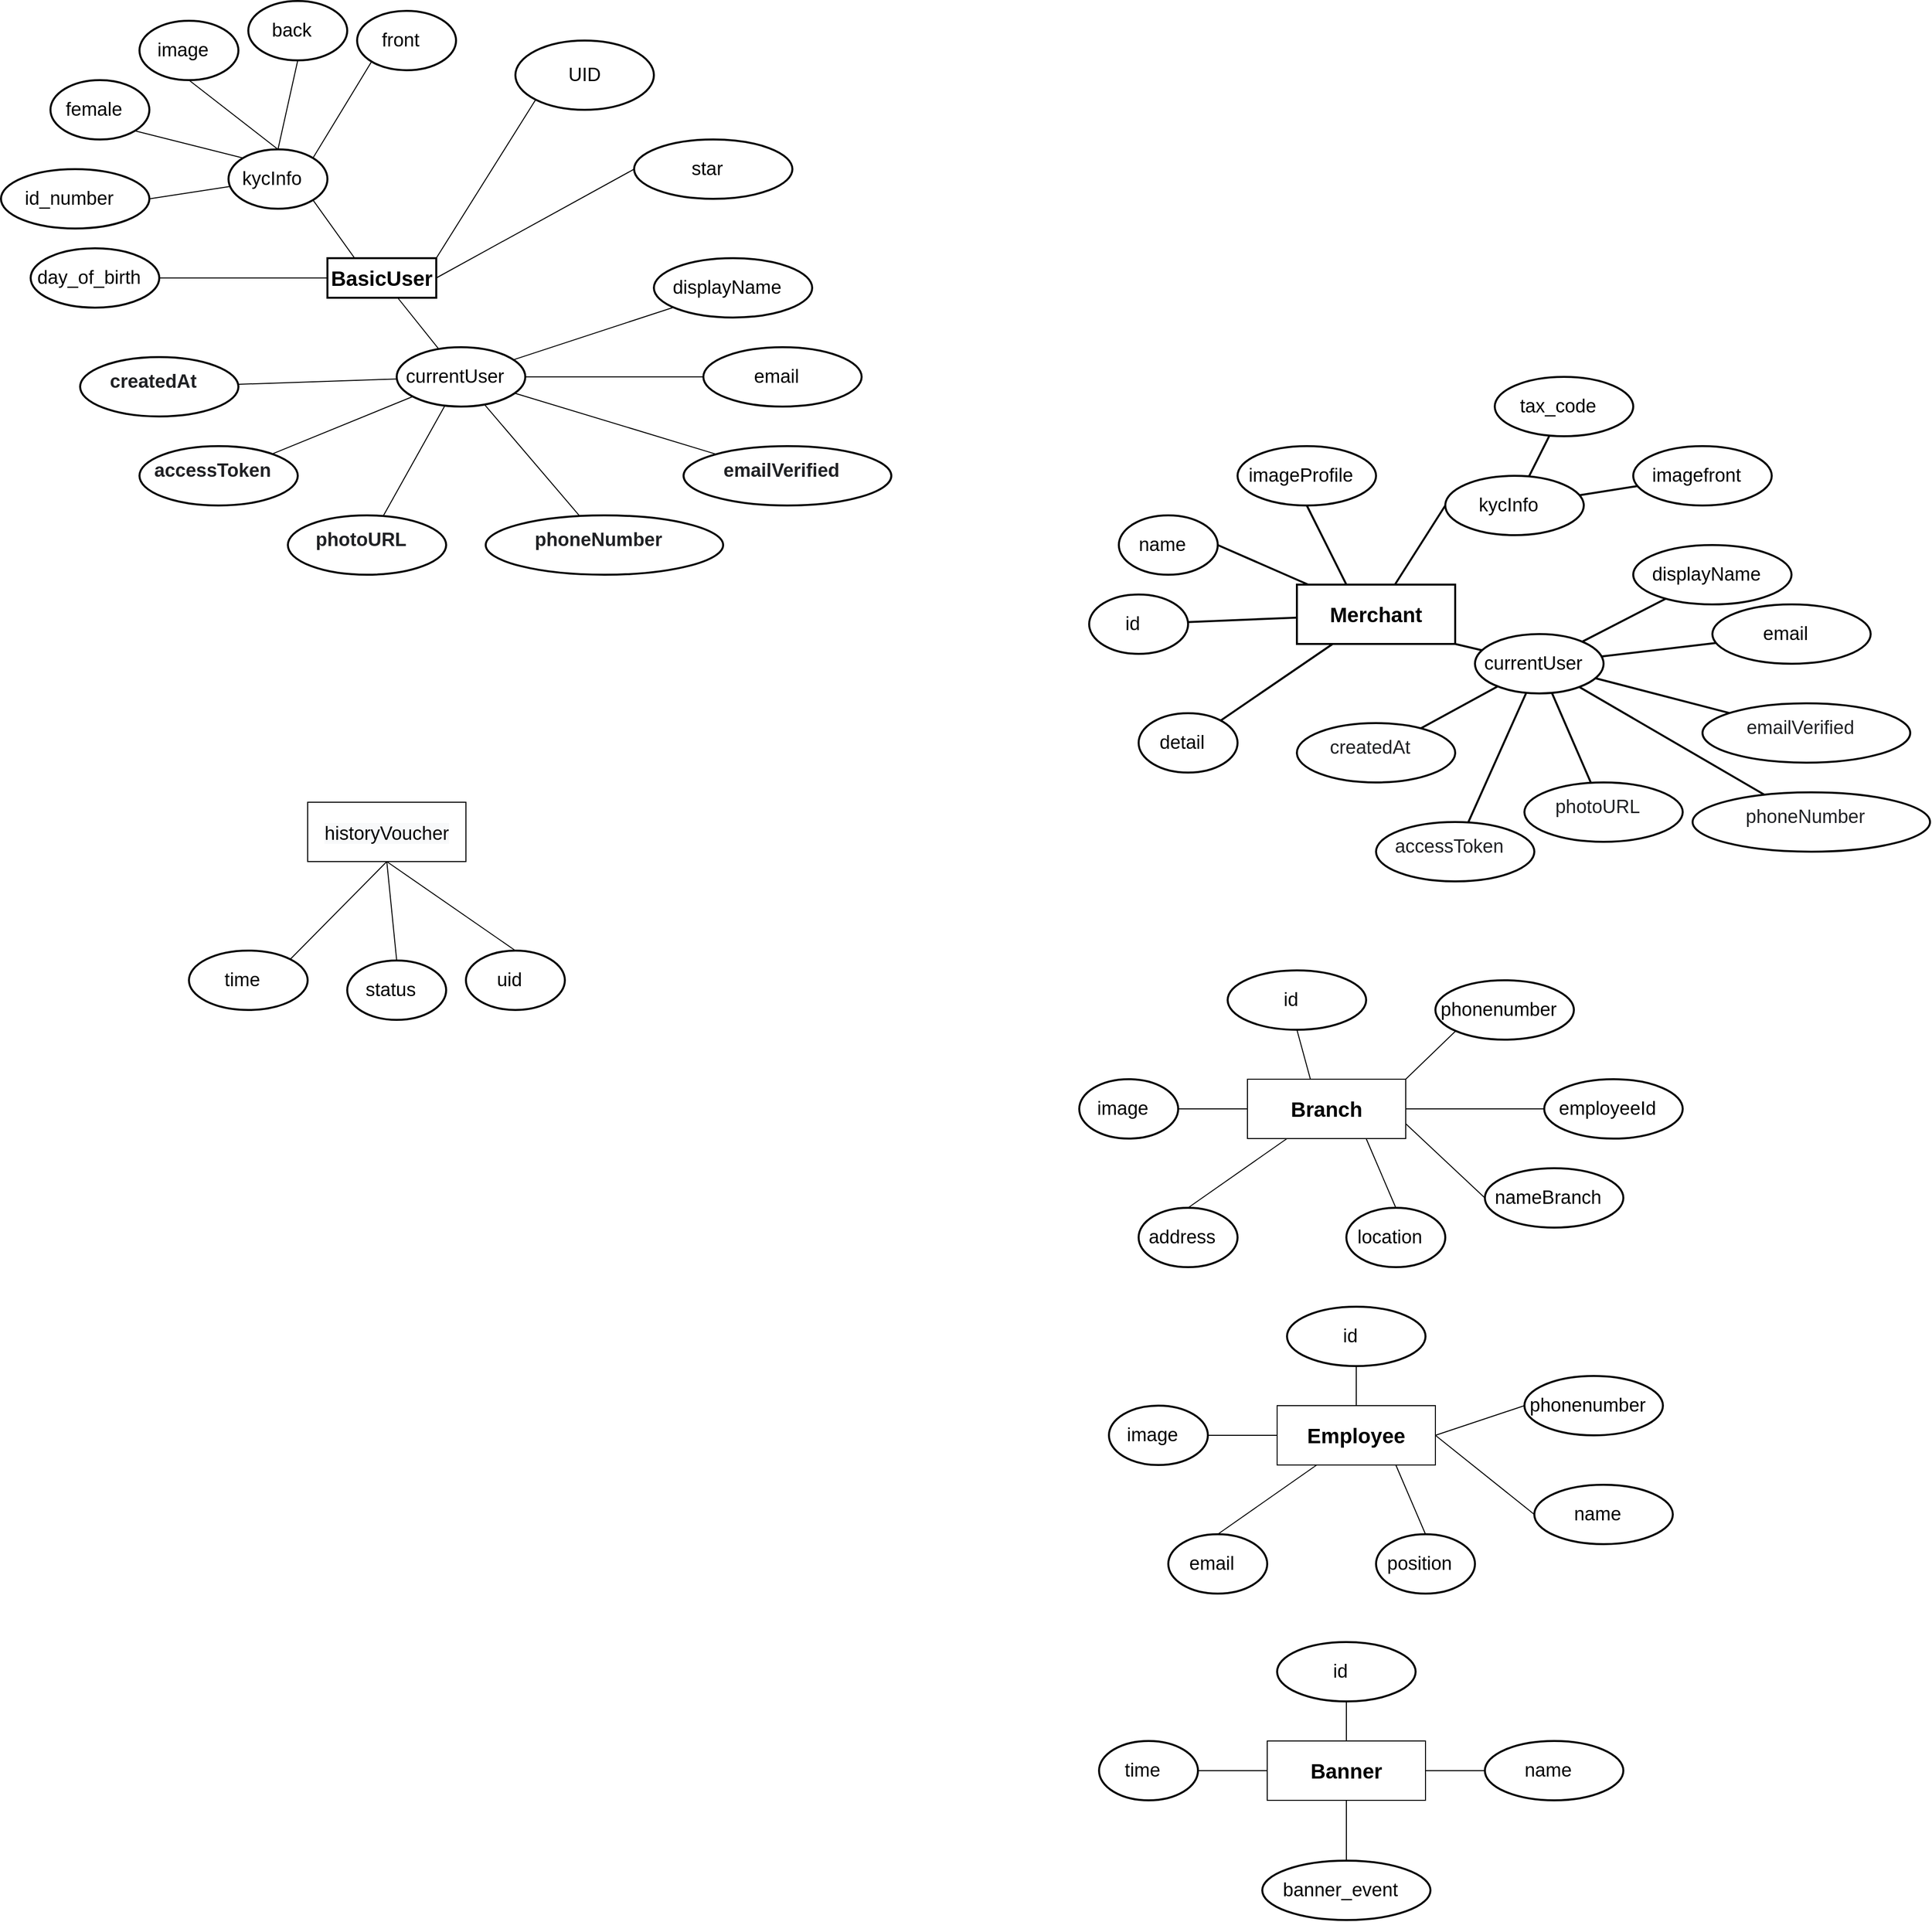 <mxfile version="15.9.1" type="github">
  <diagram id="AeMCEDSl0HTIUyr0_DVo" name="Page-1">
    <mxGraphModel dx="6040" dy="5876" grid="1" gridSize="10" guides="1" tooltips="1" connect="1" arrows="1" fold="1" page="1" pageScale="1" pageWidth="827" pageHeight="1169" math="0" shadow="0">
      <root>
        <mxCell id="0" />
        <mxCell id="1" parent="0" />
        <mxCell id="Z-Bdekt9p_D5V7MtKwq2-11" value="" style="edgeStyle=none;rounded=0;orthogonalLoop=1;jettySize=auto;html=1;fontColor=#000000;endArrow=none;endFill=0;strokeColor=#000000;fontSize=19;fontStyle=0;fontFamily=Helvetica;" edge="1" parent="1" source="yuPLRcJc9Qwat-G4iUpo-1" target="Z-Bdekt9p_D5V7MtKwq2-3">
          <mxGeometry relative="1" as="geometry" />
        </mxCell>
        <mxCell id="yuPLRcJc9Qwat-G4iUpo-1" value="&lt;font size=&quot;1&quot;&gt;&lt;span style=&quot;font-size: 21px&quot;&gt;&lt;b&gt;BasicUser&lt;/b&gt;&lt;/span&gt;&lt;/font&gt;" style="rounded=0;whiteSpace=wrap;html=1;strokeWidth=2;fontSize=19;strokeColor=#000000;fontColor=#000000;fontStyle=0;fontFamily=Helvetica;" parent="1" vertex="1">
          <mxGeometry x="240" y="210" width="110" height="40" as="geometry" />
        </mxCell>
        <mxCell id="yuPLRcJc9Qwat-G4iUpo-21" style="edgeStyle=none;rounded=0;orthogonalLoop=1;jettySize=auto;html=1;exitX=1;exitY=1;exitDx=0;exitDy=0;entryX=0.25;entryY=0;entryDx=0;entryDy=0;fontFamily=Helvetica;fontSize=19;endArrow=none;endFill=0;strokeColor=#000000;fontColor=#000000;fontStyle=0" parent="1" source="yuPLRcJc9Qwat-G4iUpo-2" target="yuPLRcJc9Qwat-G4iUpo-1" edge="1">
          <mxGeometry relative="1" as="geometry" />
        </mxCell>
        <mxCell id="yuPLRcJc9Qwat-G4iUpo-2" value="&lt;div class=&quot;database-node-click-target&quot; style=&quot;align-items: center; box-sizing: border-box; cursor: pointer; display: flex; min-height: 32px; padding: 0px 16px 0px 12px; position: relative; font-size: 19px;&quot;&gt;&lt;div class=&quot;database-key-value&quot; style=&quot;align-items: flex-start; display: flex; justify-content: flex-start; padding: 6px 0px; font-size: 19px;&quot;&gt;&lt;span class=&quot;database-key&quot; style=&quot;display: inline-block; margin-right: 8px; font-size: 19px;&quot;&gt;&lt;font style=&quot;font-size: 19px;&quot;&gt;kycInfo&lt;/font&gt;&lt;/span&gt;&lt;/div&gt;&lt;/div&gt;" style="ellipse;whiteSpace=wrap;html=1;fontSize=19;strokeWidth=2;strokeColor=#000000;fontColor=#000000;fontStyle=0;fontFamily=Helvetica;" parent="1" vertex="1">
          <mxGeometry x="140" y="100" width="100" height="60" as="geometry" />
        </mxCell>
        <mxCell id="yuPLRcJc9Qwat-G4iUpo-22" style="edgeStyle=none;rounded=0;orthogonalLoop=1;jettySize=auto;html=1;exitX=0.5;exitY=1;exitDx=0;exitDy=0;entryX=0.5;entryY=0;entryDx=0;entryDy=0;fontFamily=Helvetica;fontSize=19;endArrow=none;endFill=0;strokeColor=#000000;fontColor=#000000;fontStyle=0" parent="1" source="yuPLRcJc9Qwat-G4iUpo-3" target="yuPLRcJc9Qwat-G4iUpo-2" edge="1">
          <mxGeometry relative="1" as="geometry" />
        </mxCell>
        <mxCell id="yuPLRcJc9Qwat-G4iUpo-3" value="&lt;div class=&quot;database-node-click-target&quot; style=&quot;align-items: center; box-sizing: border-box; cursor: pointer; display: flex; min-height: 32px; padding: 0px 16px 0px 12px; position: relative; font-size: 19px;&quot;&gt;&lt;div class=&quot;database-key-value&quot; style=&quot;align-items: flex-start; display: flex; justify-content: flex-start; padding: 6px 0px; font-size: 19px;&quot;&gt;&lt;span class=&quot;database-key&quot; style=&quot;display: inline-block; margin-right: 8px; font-size: 19px;&quot;&gt;&lt;font style=&quot;font-size: 19px;&quot;&gt;image&lt;/font&gt;&lt;/span&gt;&lt;/div&gt;&lt;/div&gt;" style="ellipse;whiteSpace=wrap;html=1;fontSize=19;strokeWidth=2;strokeColor=#000000;fontColor=#000000;fontStyle=0;fontFamily=Helvetica;" parent="1" vertex="1">
          <mxGeometry x="50" y="-30" width="100" height="60" as="geometry" />
        </mxCell>
        <mxCell id="yuPLRcJc9Qwat-G4iUpo-23" style="edgeStyle=none;rounded=0;orthogonalLoop=1;jettySize=auto;html=1;exitX=1;exitY=1;exitDx=0;exitDy=0;entryX=0;entryY=0;entryDx=0;entryDy=0;fontFamily=Helvetica;fontSize=19;endArrow=none;endFill=0;strokeColor=#000000;fontColor=#000000;fontStyle=0" parent="1" source="yuPLRcJc9Qwat-G4iUpo-4" target="yuPLRcJc9Qwat-G4iUpo-2" edge="1">
          <mxGeometry relative="1" as="geometry" />
        </mxCell>
        <mxCell id="yuPLRcJc9Qwat-G4iUpo-4" value="&lt;div class=&quot;database-node-click-target&quot; style=&quot;align-items: center; box-sizing: border-box; cursor: pointer; display: flex; min-height: 32px; padding: 0px 16px 0px 12px; position: relative; font-size: 19px;&quot;&gt;&lt;div class=&quot;database-key-value&quot; style=&quot;align-items: flex-start; display: flex; justify-content: flex-start; padding: 6px 0px; font-size: 19px;&quot;&gt;&lt;span class=&quot;database-key&quot; style=&quot;display: inline-block; margin-right: 8px; font-size: 19px;&quot;&gt;&lt;font style=&quot;font-size: 19px;&quot;&gt;female&lt;/font&gt;&lt;/span&gt;&lt;/div&gt;&lt;/div&gt;" style="ellipse;whiteSpace=wrap;html=1;fontSize=19;strokeWidth=2;strokeColor=#000000;fontColor=#000000;fontStyle=0;fontFamily=Helvetica;" parent="1" vertex="1">
          <mxGeometry x="-40" y="30" width="100" height="60" as="geometry" />
        </mxCell>
        <mxCell id="yuPLRcJc9Qwat-G4iUpo-24" style="edgeStyle=none;rounded=0;orthogonalLoop=1;jettySize=auto;html=1;exitX=1;exitY=0.5;exitDx=0;exitDy=0;fontFamily=Helvetica;fontSize=19;endArrow=none;endFill=0;strokeColor=#000000;fontColor=#000000;fontStyle=0" parent="1" source="yuPLRcJc9Qwat-G4iUpo-5" target="yuPLRcJc9Qwat-G4iUpo-2" edge="1">
          <mxGeometry relative="1" as="geometry" />
        </mxCell>
        <mxCell id="yuPLRcJc9Qwat-G4iUpo-5" value="&lt;div class=&quot;database-node-click-target&quot; style=&quot;align-items: center; box-sizing: border-box; cursor: pointer; display: flex; min-height: 32px; padding: 0px 16px 0px 12px; position: relative; font-size: 19px;&quot;&gt;&lt;div class=&quot;database-key-value&quot; style=&quot;align-items: flex-start; display: flex; justify-content: flex-start; padding: 6px 0px; font-size: 19px;&quot;&gt;&lt;span class=&quot;database-key&quot; style=&quot;display: inline-block; margin-right: 8px; font-size: 19px;&quot;&gt;&lt;font style=&quot;font-size: 19px;&quot;&gt;id_number&lt;/font&gt;&lt;/span&gt;&lt;/div&gt;&lt;/div&gt;" style="ellipse;whiteSpace=wrap;html=1;fontSize=19;strokeWidth=2;strokeColor=#000000;fontColor=#000000;fontStyle=0;fontFamily=Helvetica;" parent="1" vertex="1">
          <mxGeometry x="-90" y="120" width="150" height="60" as="geometry" />
        </mxCell>
        <mxCell id="yuPLRcJc9Qwat-G4iUpo-18" style="edgeStyle=none;rounded=0;orthogonalLoop=1;jettySize=auto;html=1;exitX=1;exitY=0.5;exitDx=0;exitDy=0;entryX=0;entryY=0.5;entryDx=0;entryDy=0;fontFamily=Helvetica;fontSize=19;endArrow=none;endFill=0;strokeColor=#000000;fontColor=#000000;fontStyle=0" parent="1" source="yuPLRcJc9Qwat-G4iUpo-7" target="yuPLRcJc9Qwat-G4iUpo-1" edge="1">
          <mxGeometry relative="1" as="geometry" />
        </mxCell>
        <mxCell id="yuPLRcJc9Qwat-G4iUpo-7" value="&lt;div class=&quot;database-node-click-target&quot; style=&quot;align-items: center; box-sizing: border-box; cursor: pointer; display: flex; min-height: 32px; padding: 0px 16px 0px 12px; position: relative; font-size: 19px;&quot;&gt;&lt;div class=&quot;database-key-value&quot; style=&quot;align-items: flex-start; display: flex; justify-content: flex-start; padding: 6px 0px; font-size: 19px;&quot;&gt;&lt;span class=&quot;database-key&quot; style=&quot;display: inline-block; margin-right: 8px; font-size: 19px;&quot;&gt;&lt;span style=&quot;font-size: 19px;&quot;&gt;day_of_birth&lt;/span&gt;&lt;/span&gt;&lt;/div&gt;&lt;/div&gt;" style="ellipse;whiteSpace=wrap;html=1;fontSize=19;strokeWidth=2;strokeColor=#000000;fontColor=#000000;fontStyle=0;fontFamily=Helvetica;" parent="1" vertex="1">
          <mxGeometry x="-60" y="200" width="130" height="60" as="geometry" />
        </mxCell>
        <mxCell id="yuPLRcJc9Qwat-G4iUpo-16" style="edgeStyle=none;rounded=0;orthogonalLoop=1;jettySize=auto;html=1;exitX=0;exitY=0.5;exitDx=0;exitDy=0;fontFamily=Helvetica;fontSize=19;endArrow=none;endFill=0;strokeColor=#000000;fontColor=#000000;fontStyle=0;entryX=1;entryY=0.5;entryDx=0;entryDy=0;" parent="1" source="yuPLRcJc9Qwat-G4iUpo-9" edge="1" target="yuPLRcJc9Qwat-G4iUpo-1">
          <mxGeometry relative="1" as="geometry">
            <mxPoint x="330" y="230" as="targetPoint" />
          </mxGeometry>
        </mxCell>
        <mxCell id="yuPLRcJc9Qwat-G4iUpo-9" value="&lt;div class=&quot;database-node-click-target&quot; style=&quot;align-items: center; box-sizing: border-box; cursor: pointer; display: flex; min-height: 32px; padding: 0px 16px 0px 12px; position: relative; font-size: 19px;&quot;&gt;&lt;div class=&quot;database-key-value&quot; style=&quot;align-items: flex-start; display: flex; justify-content: flex-start; padding: 6px 0px; font-size: 19px;&quot;&gt;&lt;span class=&quot;database-key&quot; style=&quot;display: inline-block; margin-right: 8px; font-size: 19px;&quot;&gt;star&lt;/span&gt;&lt;/div&gt;&lt;/div&gt;" style="ellipse;whiteSpace=wrap;html=1;fontSize=19;strokeWidth=2;strokeColor=#000000;fontColor=#000000;fontStyle=0;fontFamily=Helvetica;" parent="1" vertex="1">
          <mxGeometry x="550" y="90" width="160" height="60" as="geometry" />
        </mxCell>
        <mxCell id="yuPLRcJc9Qwat-G4iUpo-14" style="rounded=0;orthogonalLoop=1;jettySize=auto;html=1;exitX=0;exitY=1;exitDx=0;exitDy=0;entryX=1;entryY=0;entryDx=0;entryDy=0;fontFamily=Helvetica;fontSize=19;endArrow=none;endFill=0;strokeColor=#000000;fontColor=#000000;fontStyle=0" parent="1" source="yuPLRcJc9Qwat-G4iUpo-11" target="yuPLRcJc9Qwat-G4iUpo-1" edge="1">
          <mxGeometry relative="1" as="geometry" />
        </mxCell>
        <mxCell id="yuPLRcJc9Qwat-G4iUpo-11" value="&lt;span style=&quot;font-size: 19px;&quot;&gt;UID&lt;/span&gt;" style="ellipse;whiteSpace=wrap;html=1;fontSize=19;strokeWidth=2;strokeColor=#000000;fontColor=#000000;fontStyle=0;fontFamily=Helvetica;" parent="1" vertex="1">
          <mxGeometry x="430" y="-10" width="140" height="70" as="geometry" />
        </mxCell>
        <mxCell id="yuPLRcJc9Qwat-G4iUpo-28" style="edgeStyle=none;rounded=0;orthogonalLoop=1;jettySize=auto;html=1;exitX=0.5;exitY=1;exitDx=0;exitDy=0;fontFamily=Helvetica;fontSize=19;endArrow=none;endFill=0;entryX=0.5;entryY=0;entryDx=0;entryDy=0;strokeColor=#000000;fontColor=#000000;fontStyle=0" parent="1" source="yuPLRcJc9Qwat-G4iUpo-25" target="yuPLRcJc9Qwat-G4iUpo-2" edge="1">
          <mxGeometry relative="1" as="geometry">
            <mxPoint x="230" y="20" as="targetPoint" />
          </mxGeometry>
        </mxCell>
        <mxCell id="yuPLRcJc9Qwat-G4iUpo-25" value="&lt;div class=&quot;database-node-click-target&quot; style=&quot;align-items: center; box-sizing: border-box; cursor: pointer; display: flex; min-height: 32px; padding: 0px 16px 0px 12px; position: relative; font-size: 19px;&quot;&gt;&lt;div class=&quot;database-key-value&quot; style=&quot;align-items: flex-start; display: flex; justify-content: flex-start; padding: 6px 0px; font-size: 19px;&quot;&gt;&lt;span class=&quot;database-key&quot; style=&quot;display: inline-block; margin-right: 8px; font-size: 19px;&quot;&gt;&lt;font style=&quot;font-size: 19px;&quot;&gt;back&lt;/font&gt;&lt;/span&gt;&lt;/div&gt;&lt;/div&gt;" style="ellipse;whiteSpace=wrap;html=1;fontSize=19;strokeWidth=2;strokeColor=#000000;fontColor=#000000;fontStyle=0;fontFamily=Helvetica;" parent="1" vertex="1">
          <mxGeometry x="160" y="-50" width="100" height="60" as="geometry" />
        </mxCell>
        <mxCell id="yuPLRcJc9Qwat-G4iUpo-27" style="edgeStyle=none;rounded=0;orthogonalLoop=1;jettySize=auto;html=1;exitX=0;exitY=1;exitDx=0;exitDy=0;entryX=1;entryY=0;entryDx=0;entryDy=0;fontFamily=Helvetica;fontSize=19;endArrow=none;endFill=0;strokeColor=#000000;fontColor=#000000;fontStyle=0" parent="1" source="yuPLRcJc9Qwat-G4iUpo-26" target="yuPLRcJc9Qwat-G4iUpo-2" edge="1">
          <mxGeometry relative="1" as="geometry" />
        </mxCell>
        <mxCell id="yuPLRcJc9Qwat-G4iUpo-26" value="&lt;div class=&quot;database-node-click-target&quot; style=&quot;align-items: center; box-sizing: border-box; cursor: pointer; display: flex; min-height: 32px; padding: 0px 16px 0px 12px; position: relative; font-size: 19px;&quot;&gt;&lt;div class=&quot;database-key-value&quot; style=&quot;align-items: flex-start; display: flex; justify-content: flex-start; padding: 6px 0px; font-size: 19px;&quot;&gt;&lt;span class=&quot;database-key&quot; style=&quot;display: inline-block; margin-right: 8px; font-size: 19px;&quot;&gt;&lt;font style=&quot;font-size: 19px;&quot;&gt;front&lt;/font&gt;&lt;/span&gt;&lt;/div&gt;&lt;/div&gt;" style="ellipse;whiteSpace=wrap;html=1;fontSize=19;strokeWidth=2;strokeColor=#000000;fontColor=#000000;fontStyle=0;fontFamily=Helvetica;" parent="1" vertex="1">
          <mxGeometry x="270" y="-40" width="100" height="60" as="geometry" />
        </mxCell>
        <mxCell id="yuPLRcJc9Qwat-G4iUpo-31" value="&lt;div class=&quot;database-node-click-target&quot; style=&quot;align-items: center; box-sizing: border-box; cursor: pointer; display: flex; min-height: 32px; padding: 0px 16px 0px 12px; position: relative; font-size: 19px;&quot;&gt;&lt;div class=&quot;database-key-value&quot; style=&quot;align-items: flex-start; display: flex; justify-content: flex-start; padding: 6px 0px; font-size: 19px;&quot;&gt;&lt;span class=&quot;database-key&quot; style=&quot;display: inline-block; margin-right: 8px; font-size: 19px;&quot;&gt;time&lt;/span&gt;&lt;/div&gt;&lt;/div&gt;" style="ellipse;whiteSpace=wrap;html=1;fontSize=19;strokeWidth=2;strokeColor=#000000;fontColor=#000000;fontStyle=0;fontFamily=Helvetica;" parent="1" vertex="1">
          <mxGeometry x="100" y="910" width="120" height="60" as="geometry" />
        </mxCell>
        <mxCell id="yuPLRcJc9Qwat-G4iUpo-32" value="&lt;div class=&quot;database-node-click-target&quot; style=&quot;align-items: center; box-sizing: border-box; cursor: pointer; display: flex; min-height: 32px; padding: 0px 16px 0px 12px; position: relative; font-size: 19px;&quot;&gt;&lt;div class=&quot;database-key-value&quot; style=&quot;align-items: flex-start; display: flex; justify-content: flex-start; padding: 6px 0px; font-size: 19px;&quot;&gt;&lt;span class=&quot;database-key&quot; style=&quot;display: inline-block; margin-right: 8px; font-size: 19px;&quot;&gt;status&lt;/span&gt;&lt;/div&gt;&lt;/div&gt;" style="ellipse;whiteSpace=wrap;html=1;fontSize=19;strokeWidth=2;strokeColor=#000000;fontColor=#000000;fontStyle=0;fontFamily=Helvetica;" parent="1" vertex="1">
          <mxGeometry x="260" y="920" width="100" height="60" as="geometry" />
        </mxCell>
        <mxCell id="Z-Bdekt9p_D5V7MtKwq2-1" value="&lt;div class=&quot;database-node-click-target&quot; style=&quot;align-items: center; box-sizing: border-box; cursor: pointer; display: flex; min-height: 32px; padding: 0px 16px 0px 12px; position: relative; font-size: 19px;&quot;&gt;&lt;div class=&quot;database-key-value&quot; style=&quot;align-items: flex-start; display: flex; justify-content: flex-start; padding: 6px 0px; font-size: 19px;&quot;&gt;&lt;span class=&quot;database-key&quot; style=&quot;display: inline-block; margin-right: 8px; font-size: 19px;&quot;&gt;uid&lt;/span&gt;&lt;/div&gt;&lt;/div&gt;" style="ellipse;whiteSpace=wrap;html=1;fontSize=19;strokeWidth=2;strokeColor=#000000;fontColor=#000000;fontStyle=0;fontFamily=Helvetica;" vertex="1" parent="1">
          <mxGeometry x="380" y="910" width="100" height="60" as="geometry" />
        </mxCell>
        <mxCell id="Z-Bdekt9p_D5V7MtKwq2-6" value="" style="edgeStyle=none;rounded=0;orthogonalLoop=1;jettySize=auto;html=1;fontColor=#000000;endArrow=none;endFill=0;strokeColor=#000000;fontSize=19;fontStyle=0;fontFamily=Helvetica;" edge="1" parent="1" source="Z-Bdekt9p_D5V7MtKwq2-3" target="Z-Bdekt9p_D5V7MtKwq2-5">
          <mxGeometry relative="1" as="geometry" />
        </mxCell>
        <mxCell id="Z-Bdekt9p_D5V7MtKwq2-8" value="" style="edgeStyle=none;rounded=0;orthogonalLoop=1;jettySize=auto;html=1;fontColor=#000000;endArrow=none;endFill=0;strokeColor=#000000;fontSize=19;fontStyle=0;fontFamily=Helvetica;" edge="1" parent="1" source="Z-Bdekt9p_D5V7MtKwq2-3" target="Z-Bdekt9p_D5V7MtKwq2-7">
          <mxGeometry relative="1" as="geometry" />
        </mxCell>
        <mxCell id="Z-Bdekt9p_D5V7MtKwq2-10" value="" style="edgeStyle=none;rounded=0;orthogonalLoop=1;jettySize=auto;html=1;fontColor=#000000;endArrow=none;endFill=0;strokeColor=#000000;fontSize=19;fontStyle=0;fontFamily=Helvetica;" edge="1" parent="1" source="Z-Bdekt9p_D5V7MtKwq2-3" target="Z-Bdekt9p_D5V7MtKwq2-9">
          <mxGeometry relative="1" as="geometry" />
        </mxCell>
        <mxCell id="Z-Bdekt9p_D5V7MtKwq2-13" value="" style="edgeStyle=none;rounded=0;orthogonalLoop=1;jettySize=auto;html=1;fontColor=#000000;endArrow=none;endFill=0;strokeColor=#000000;fontSize=19;fontStyle=0;fontFamily=Helvetica;" edge="1" parent="1" source="Z-Bdekt9p_D5V7MtKwq2-3" target="Z-Bdekt9p_D5V7MtKwq2-12">
          <mxGeometry relative="1" as="geometry" />
        </mxCell>
        <mxCell id="Z-Bdekt9p_D5V7MtKwq2-3" value="&lt;div class=&quot;database-node-click-target&quot; style=&quot;align-items: center; box-sizing: border-box; cursor: pointer; display: flex; min-height: 32px; padding: 0px 16px 0px 12px; position: relative; font-size: 19px;&quot;&gt;&lt;div class=&quot;database-key-value&quot; style=&quot;align-items: flex-start; display: flex; justify-content: flex-start; padding: 6px 0px; font-size: 19px;&quot;&gt;&lt;span class=&quot;database-key&quot; style=&quot;display: inline-block; margin-right: 8px; font-size: 19px;&quot;&gt;currentUser&lt;br style=&quot;font-size: 19px;&quot;&gt;&lt;/span&gt;&lt;/div&gt;&lt;/div&gt;" style="ellipse;whiteSpace=wrap;html=1;fontSize=19;strokeWidth=2;strokeColor=#000000;fontColor=#000000;fontStyle=0;fontFamily=Helvetica;" vertex="1" parent="1">
          <mxGeometry x="310" y="300" width="130" height="60" as="geometry" />
        </mxCell>
        <mxCell id="Z-Bdekt9p_D5V7MtKwq2-5" value="&lt;div class=&quot;database-node-click-target&quot; style=&quot;align-items: center; box-sizing: border-box; cursor: pointer; display: flex; min-height: 32px; padding: 0px 16px 0px 12px; position: relative; font-size: 19px;&quot;&gt;&lt;div class=&quot;database-key-value&quot; style=&quot;align-items: flex-start; display: flex; justify-content: flex-start; padding: 6px 0px; font-size: 19px;&quot;&gt;&lt;span class=&quot;database-key&quot; style=&quot;display: inline-block; margin-right: 8px; font-size: 19px;&quot;&gt;displayName&lt;/span&gt;&lt;/div&gt;&lt;/div&gt;" style="ellipse;whiteSpace=wrap;html=1;fontSize=19;strokeWidth=2;strokeColor=#000000;fontColor=#000000;fontStyle=0;fontFamily=Helvetica;" vertex="1" parent="1">
          <mxGeometry x="570" y="210" width="160" height="60" as="geometry" />
        </mxCell>
        <mxCell id="Z-Bdekt9p_D5V7MtKwq2-7" value="&lt;div class=&quot;database-node-click-target&quot; style=&quot;align-items: center; box-sizing: border-box; cursor: pointer; display: flex; min-height: 32px; padding: 0px 16px 0px 12px; position: relative; font-size: 19px;&quot;&gt;&lt;div class=&quot;database-key-value&quot; style=&quot;align-items: flex-start; display: flex; justify-content: flex-start; padding: 6px 0px; font-size: 19px;&quot;&gt;&lt;span class=&quot;database-key&quot; style=&quot;display: inline-block; margin-right: 8px; font-size: 19px;&quot;&gt;email&lt;/span&gt;&lt;/div&gt;&lt;/div&gt;" style="ellipse;whiteSpace=wrap;html=1;fontSize=19;strokeWidth=2;strokeColor=#000000;fontColor=#000000;fontStyle=0;fontFamily=Helvetica;" vertex="1" parent="1">
          <mxGeometry x="620" y="300" width="160" height="60" as="geometry" />
        </mxCell>
        <mxCell id="Z-Bdekt9p_D5V7MtKwq2-9" value="&lt;div class=&quot;database-node-click-target&quot; style=&quot;align-items: center; box-sizing: border-box; cursor: pointer; display: flex; min-height: 32px; padding: 0px 16px 0px 12px; position: relative; font-size: 19px;&quot;&gt;&lt;div class=&quot;database-key-value&quot; style=&quot;align-items: flex-start; display: flex; justify-content: flex-start; padding: 6px 0px; font-size: 19px;&quot;&gt;&lt;span class=&quot;database-key&quot; style=&quot;display: inline-block; margin-right: 8px; font-size: 19px;&quot;&gt;&lt;h3 id=&quot;emailverified&quot; style=&quot;box-sizing: inherit; margin: 0px -40px 0px -20px; overflow: hidden; text-overflow: ellipsis; padding: 0px 40px 10px 20px; border-bottom: none; color: rgb(32, 33, 36); font-size: 19px;&quot;&gt;&lt;span class=&quot;devsite-heading&quot; style=&quot;box-sizing: inherit; font-size: 19px;&quot;&gt;email&lt;wbr style=&quot;box-sizing: inherit; font-size: 19px;&quot;&gt;Verified&lt;/span&gt;&lt;/h3&gt;&lt;/span&gt;&lt;/div&gt;&lt;/div&gt;" style="ellipse;whiteSpace=wrap;html=1;fontSize=19;strokeWidth=2;strokeColor=#000000;fontColor=#000000;fontStyle=0;fontFamily=Helvetica;" vertex="1" parent="1">
          <mxGeometry x="600" y="400" width="210" height="60" as="geometry" />
        </mxCell>
        <mxCell id="Z-Bdekt9p_D5V7MtKwq2-12" value="&lt;div class=&quot;database-node-click-target&quot; style=&quot;align-items: center; box-sizing: border-box; cursor: pointer; display: flex; min-height: 32px; padding: 0px 16px 0px 12px; position: relative; font-size: 19px;&quot;&gt;&lt;div class=&quot;database-key-value&quot; style=&quot;align-items: flex-start; display: flex; justify-content: flex-start; padding: 6px 0px; font-size: 19px;&quot;&gt;&lt;span class=&quot;database-key&quot; style=&quot;display: inline-block; margin-right: 8px; font-size: 19px;&quot;&gt;&lt;h3 id=&quot;phonenumber&quot; style=&quot;box-sizing: inherit; margin: 0px -40px 0px -20px; overflow: hidden; text-overflow: ellipsis; padding: 0px 40px 10px 20px; border-bottom: none; color: rgb(32, 33, 36); font-size: 19px;&quot;&gt;&lt;span class=&quot;devsite-heading&quot; style=&quot;box-sizing: inherit; font-size: 19px;&quot;&gt;phone&lt;wbr style=&quot;box-sizing: inherit; font-size: 19px;&quot;&gt;Number&lt;/span&gt;&lt;/h3&gt;&lt;/span&gt;&lt;/div&gt;&lt;/div&gt;" style="ellipse;whiteSpace=wrap;html=1;fontSize=19;strokeWidth=2;strokeColor=#000000;fontColor=#000000;fontStyle=0;fontFamily=Helvetica;" vertex="1" parent="1">
          <mxGeometry x="400" y="470" width="240" height="60" as="geometry" />
        </mxCell>
        <mxCell id="Z-Bdekt9p_D5V7MtKwq2-16" value="" style="edgeStyle=none;rounded=0;orthogonalLoop=1;jettySize=auto;html=1;fontColor=#000000;endArrow=none;endFill=0;strokeColor=#000000;fontSize=19;fontStyle=0;fontFamily=Helvetica;" edge="1" parent="1" source="Z-Bdekt9p_D5V7MtKwq2-14" target="Z-Bdekt9p_D5V7MtKwq2-3">
          <mxGeometry relative="1" as="geometry" />
        </mxCell>
        <mxCell id="Z-Bdekt9p_D5V7MtKwq2-14" value="&lt;div class=&quot;database-node-click-target&quot; style=&quot;align-items: center; box-sizing: border-box; cursor: pointer; display: flex; min-height: 32px; padding: 0px 16px 0px 12px; position: relative; font-size: 19px;&quot;&gt;&lt;div class=&quot;database-key-value&quot; style=&quot;align-items: flex-start; display: flex; justify-content: flex-start; padding: 6px 0px; font-size: 19px;&quot;&gt;&lt;span class=&quot;database-key&quot; style=&quot;display: inline-block; margin-right: 8px; font-size: 19px;&quot;&gt;&lt;h3 id=&quot;photourl&quot; style=&quot;box-sizing: inherit; margin: 0px -40px 0px -20px; overflow: hidden; text-overflow: ellipsis; padding: 0px 40px 10px 20px; border-bottom: none; color: rgb(32, 33, 36); font-size: 19px;&quot;&gt;&lt;span class=&quot;devsite-heading&quot; style=&quot;box-sizing: inherit; font-size: 19px;&quot;&gt;photoURL&lt;/span&gt;&lt;/h3&gt;&lt;/span&gt;&lt;/div&gt;&lt;/div&gt;" style="ellipse;whiteSpace=wrap;html=1;fontSize=19;strokeWidth=2;strokeColor=#000000;fontColor=#000000;fontStyle=0;fontFamily=Helvetica;" vertex="1" parent="1">
          <mxGeometry x="200" y="470" width="160" height="60" as="geometry" />
        </mxCell>
        <mxCell id="Z-Bdekt9p_D5V7MtKwq2-18" value="" style="edgeStyle=none;rounded=0;orthogonalLoop=1;jettySize=auto;html=1;fontColor=#000000;endArrow=none;endFill=0;strokeColor=#000000;fontSize=19;fontStyle=0;fontFamily=Helvetica;" edge="1" parent="1" source="Z-Bdekt9p_D5V7MtKwq2-17" target="Z-Bdekt9p_D5V7MtKwq2-3">
          <mxGeometry relative="1" as="geometry" />
        </mxCell>
        <mxCell id="Z-Bdekt9p_D5V7MtKwq2-17" value="&lt;div class=&quot;database-node-click-target&quot; style=&quot;align-items: center ; box-sizing: border-box ; cursor: pointer ; display: flex ; min-height: 32px ; padding: 0px 16px 0px 12px ; position: relative ; font-size: 19px&quot;&gt;&lt;div class=&quot;database-key-value&quot; style=&quot;align-items: flex-start ; display: flex ; justify-content: flex-start ; padding: 6px 0px ; font-size: 19px&quot;&gt;&lt;span class=&quot;database-key&quot; style=&quot;display: inline-block ; margin-right: 8px ; font-size: 19px&quot;&gt;&lt;h3 id=&quot;photourl&quot; style=&quot;box-sizing: inherit ; margin: 0px -40px 0px -20px ; overflow: hidden ; text-overflow: ellipsis ; padding: 0px 40px 10px 20px ; border-bottom: none ; color: rgb(32 , 33 , 36) ; font-size: 19px&quot;&gt;&lt;span class=&quot;devsite-heading&quot; style=&quot;box-sizing: inherit ; font-size: 19px&quot;&gt;accessToken&lt;/span&gt;&lt;/h3&gt;&lt;/span&gt;&lt;/div&gt;&lt;/div&gt;" style="ellipse;whiteSpace=wrap;html=1;fontSize=19;strokeWidth=2;strokeColor=#000000;fontColor=#000000;fontStyle=0;fontFamily=Helvetica;" vertex="1" parent="1">
          <mxGeometry x="50" y="400" width="160" height="60" as="geometry" />
        </mxCell>
        <mxCell id="Z-Bdekt9p_D5V7MtKwq2-22" value="" style="edgeStyle=none;rounded=0;orthogonalLoop=1;jettySize=auto;html=1;fontFamily=Helvetica;fontSize=19;fontColor=#000000;endArrow=none;endFill=0;strokeColor=#000000;fontStyle=0" edge="1" parent="1" source="Z-Bdekt9p_D5V7MtKwq2-21" target="Z-Bdekt9p_D5V7MtKwq2-3">
          <mxGeometry relative="1" as="geometry" />
        </mxCell>
        <mxCell id="Z-Bdekt9p_D5V7MtKwq2-21" value="&lt;div class=&quot;database-node-click-target&quot; style=&quot;align-items: center ; box-sizing: border-box ; cursor: pointer ; display: flex ; min-height: 32px ; padding: 0px 16px 0px 12px ; position: relative ; font-size: 19px&quot;&gt;&lt;div class=&quot;database-key-value&quot; style=&quot;align-items: flex-start ; display: flex ; justify-content: flex-start ; padding: 6px 0px ; font-size: 19px&quot;&gt;&lt;span class=&quot;database-key&quot; style=&quot;display: inline-block ; margin-right: 8px ; font-size: 19px&quot;&gt;&lt;h3 id=&quot;photourl&quot; style=&quot;box-sizing: inherit ; margin: 0px -40px 0px -20px ; overflow: hidden ; text-overflow: ellipsis ; padding: 0px 40px 10px 20px ; border-bottom: none ; color: rgb(32 , 33 , 36) ; font-size: 19px&quot;&gt;&lt;span class=&quot;devsite-heading&quot; style=&quot;box-sizing: inherit ; font-size: 19px&quot;&gt;createdAt&lt;/span&gt;&lt;/h3&gt;&lt;/span&gt;&lt;/div&gt;&lt;/div&gt;" style="ellipse;whiteSpace=wrap;html=1;fontSize=19;strokeWidth=2;strokeColor=#000000;fontColor=#000000;fontStyle=0;fontFamily=Helvetica;" vertex="1" parent="1">
          <mxGeometry x="-10" y="310" width="160" height="60" as="geometry" />
        </mxCell>
        <mxCell id="Z-Bdekt9p_D5V7MtKwq2-24" style="edgeStyle=none;rounded=0;orthogonalLoop=1;jettySize=auto;html=1;exitX=0.5;exitY=1;exitDx=0;exitDy=0;entryX=1;entryY=0;entryDx=0;entryDy=0;fontFamily=Helvetica;fontSize=21;fontColor=#000000;endArrow=none;endFill=0;strokeColor=#000000;" edge="1" parent="1" source="Z-Bdekt9p_D5V7MtKwq2-23" target="yuPLRcJc9Qwat-G4iUpo-31">
          <mxGeometry relative="1" as="geometry" />
        </mxCell>
        <mxCell id="Z-Bdekt9p_D5V7MtKwq2-25" style="edgeStyle=none;rounded=0;orthogonalLoop=1;jettySize=auto;html=1;exitX=0.5;exitY=1;exitDx=0;exitDy=0;entryX=0.5;entryY=0;entryDx=0;entryDy=0;fontFamily=Helvetica;fontSize=21;fontColor=#000000;endArrow=none;endFill=0;strokeColor=#000000;" edge="1" parent="1" source="Z-Bdekt9p_D5V7MtKwq2-23" target="yuPLRcJc9Qwat-G4iUpo-32">
          <mxGeometry relative="1" as="geometry" />
        </mxCell>
        <mxCell id="Z-Bdekt9p_D5V7MtKwq2-26" style="edgeStyle=none;rounded=0;orthogonalLoop=1;jettySize=auto;html=1;exitX=0.5;exitY=1;exitDx=0;exitDy=0;entryX=0.5;entryY=0;entryDx=0;entryDy=0;fontFamily=Helvetica;fontSize=21;fontColor=#000000;endArrow=none;endFill=0;strokeColor=#000000;" edge="1" parent="1" source="Z-Bdekt9p_D5V7MtKwq2-23" target="Z-Bdekt9p_D5V7MtKwq2-1">
          <mxGeometry relative="1" as="geometry" />
        </mxCell>
        <mxCell id="Z-Bdekt9p_D5V7MtKwq2-23" value="&#xa;&#xa;&lt;span style=&quot;color: rgb(0, 0, 0); font-family: helvetica; font-size: 19px; font-style: normal; font-weight: 400; letter-spacing: normal; text-align: center; text-indent: 0px; text-transform: none; word-spacing: 0px; background-color: rgb(248, 249, 250); display: inline; float: none;&quot;&gt;historyVoucher&lt;/span&gt;&#xa;&#xa;" style="rounded=0;whiteSpace=wrap;html=1;fontFamily=Helvetica;fontSize=21;fontColor=#000000;strokeColor=#000000;" vertex="1" parent="1">
          <mxGeometry x="220" y="760" width="160" height="60" as="geometry" />
        </mxCell>
        <mxCell id="Z-Bdekt9p_D5V7MtKwq2-27" value="&lt;div class=&quot;database-node-click-target&quot; style=&quot;align-items: center ; box-sizing: border-box ; cursor: pointer ; display: flex ; min-height: 32px ; padding: 0px 16px 0px 12px ; position: relative ; font-size: 19px&quot;&gt;&lt;div class=&quot;database-key-value&quot; style=&quot;align-items: flex-start ; display: flex ; justify-content: flex-start ; padding: 6px 0px ; font-size: 19px&quot;&gt;&lt;span class=&quot;database-key&quot; style=&quot;display: inline-block ; margin-right: 8px ; font-size: 19px&quot;&gt;imageProfile&lt;/span&gt;&lt;/div&gt;&lt;/div&gt;" style="ellipse;whiteSpace=wrap;html=1;fontSize=19;strokeWidth=2;strokeColor=#000000;fontColor=#000000;fontStyle=0;fontFamily=Helvetica;" vertex="1" parent="1">
          <mxGeometry x="1160" y="400" width="140" height="60" as="geometry" />
        </mxCell>
        <mxCell id="Z-Bdekt9p_D5V7MtKwq2-28" value="&lt;div class=&quot;database-node-click-target&quot; style=&quot;align-items: center ; box-sizing: border-box ; cursor: pointer ; display: flex ; min-height: 32px ; padding: 0px 16px 0px 12px ; position: relative ; font-size: 19px&quot;&gt;&lt;div class=&quot;database-key-value&quot; style=&quot;align-items: flex-start ; display: flex ; justify-content: flex-start ; padding: 6px 0px ; font-size: 19px&quot;&gt;&lt;span class=&quot;database-key&quot; style=&quot;display: inline-block ; margin-right: 8px ; font-size: 19px&quot;&gt;name&lt;/span&gt;&lt;/div&gt;&lt;/div&gt;" style="ellipse;whiteSpace=wrap;html=1;fontSize=19;strokeWidth=2;strokeColor=#000000;fontColor=#000000;fontStyle=0;fontFamily=Helvetica;" vertex="1" parent="1">
          <mxGeometry x="1040" y="470" width="100" height="60" as="geometry" />
        </mxCell>
        <mxCell id="Z-Bdekt9p_D5V7MtKwq2-29" value="&lt;div class=&quot;database-node-click-target&quot; style=&quot;align-items: center ; box-sizing: border-box ; cursor: pointer ; display: flex ; min-height: 32px ; padding: 0px 16px 0px 12px ; position: relative ; font-size: 19px&quot;&gt;&lt;div class=&quot;database-key-value&quot; style=&quot;align-items: flex-start ; display: flex ; justify-content: flex-start ; padding: 6px 0px ; font-size: 19px&quot;&gt;&lt;span class=&quot;database-key&quot; style=&quot;display: inline-block ; margin-right: 8px ; font-size: 19px&quot;&gt;id&lt;/span&gt;&lt;/div&gt;&lt;/div&gt;" style="ellipse;whiteSpace=wrap;html=1;fontSize=19;strokeWidth=2;strokeColor=#000000;fontColor=#000000;fontStyle=0;fontFamily=Helvetica;" vertex="1" parent="1">
          <mxGeometry x="1010" y="550" width="100" height="60" as="geometry" />
        </mxCell>
        <mxCell id="Z-Bdekt9p_D5V7MtKwq2-30" style="edgeStyle=none;rounded=0;orthogonalLoop=1;jettySize=auto;html=1;exitX=0.5;exitY=1;exitDx=0;exitDy=0;entryX=0.5;entryY=1;entryDx=0;entryDy=0;fontFamily=Helvetica;fontSize=21;fontColor=#000000;endArrow=none;endFill=0;strokeColor=#000000;fontStyle=0;strokeWidth=2;" edge="1" parent="1" source="Z-Bdekt9p_D5V7MtKwq2-33" target="Z-Bdekt9p_D5V7MtKwq2-27">
          <mxGeometry relative="1" as="geometry" />
        </mxCell>
        <mxCell id="Z-Bdekt9p_D5V7MtKwq2-31" style="edgeStyle=none;rounded=0;orthogonalLoop=1;jettySize=auto;html=1;entryX=1;entryY=0.5;entryDx=0;entryDy=0;fontFamily=Helvetica;fontSize=21;fontColor=#000000;endArrow=none;endFill=0;strokeColor=#000000;fontStyle=0;strokeWidth=2;" edge="1" parent="1" source="Z-Bdekt9p_D5V7MtKwq2-33" target="Z-Bdekt9p_D5V7MtKwq2-28">
          <mxGeometry relative="1" as="geometry" />
        </mxCell>
        <mxCell id="Z-Bdekt9p_D5V7MtKwq2-32" style="edgeStyle=none;rounded=0;orthogonalLoop=1;jettySize=auto;html=1;fontFamily=Helvetica;fontSize=21;fontColor=#000000;endArrow=none;endFill=0;strokeColor=#000000;fontStyle=0;strokeWidth=2;" edge="1" parent="1" source="Z-Bdekt9p_D5V7MtKwq2-33" target="Z-Bdekt9p_D5V7MtKwq2-29">
          <mxGeometry relative="1" as="geometry" />
        </mxCell>
        <mxCell id="Z-Bdekt9p_D5V7MtKwq2-35" style="edgeStyle=none;rounded=0;orthogonalLoop=1;jettySize=auto;html=1;entryX=0;entryY=0.5;entryDx=0;entryDy=0;fontFamily=Helvetica;fontSize=21;fontColor=#000000;endArrow=none;endFill=0;strokeColor=#000000;fontStyle=0;strokeWidth=2;" edge="1" parent="1" source="Z-Bdekt9p_D5V7MtKwq2-33" target="Z-Bdekt9p_D5V7MtKwq2-34">
          <mxGeometry relative="1" as="geometry" />
        </mxCell>
        <mxCell id="Z-Bdekt9p_D5V7MtKwq2-33" value="&lt;span&gt;&lt;b&gt;Merchant&lt;/b&gt;&lt;/span&gt;" style="rounded=0;whiteSpace=wrap;html=1;fontFamily=Helvetica;fontSize=21;fontColor=#000000;strokeColor=#000000;fontStyle=0;strokeWidth=2;" vertex="1" parent="1">
          <mxGeometry x="1220" y="540" width="160" height="60" as="geometry" />
        </mxCell>
        <mxCell id="Z-Bdekt9p_D5V7MtKwq2-39" style="edgeStyle=none;rounded=0;orthogonalLoop=1;jettySize=auto;html=1;fontFamily=Helvetica;fontSize=21;fontColor=#000000;endArrow=none;endFill=0;strokeColor=#000000;fontStyle=0;strokeWidth=2;" edge="1" parent="1" source="Z-Bdekt9p_D5V7MtKwq2-34" target="Z-Bdekt9p_D5V7MtKwq2-38">
          <mxGeometry relative="1" as="geometry" />
        </mxCell>
        <mxCell id="Z-Bdekt9p_D5V7MtKwq2-41" style="edgeStyle=none;rounded=0;orthogonalLoop=1;jettySize=auto;html=1;fontFamily=Helvetica;fontSize=21;fontColor=#000000;endArrow=none;endFill=0;strokeColor=#000000;fontStyle=0;strokeWidth=2;" edge="1" parent="1" source="Z-Bdekt9p_D5V7MtKwq2-34" target="Z-Bdekt9p_D5V7MtKwq2-40">
          <mxGeometry relative="1" as="geometry" />
        </mxCell>
        <mxCell id="Z-Bdekt9p_D5V7MtKwq2-34" value="&lt;div class=&quot;database-node-click-target&quot; style=&quot;align-items: center ; box-sizing: border-box ; cursor: pointer ; display: flex ; min-height: 32px ; padding: 0px 16px 0px 12px ; position: relative ; font-size: 19px&quot;&gt;&lt;div class=&quot;database-key-value&quot; style=&quot;align-items: flex-start ; display: flex ; justify-content: flex-start ; padding: 6px 0px ; font-size: 19px&quot;&gt;&lt;span class=&quot;database-key&quot; style=&quot;display: inline-block ; margin-right: 8px ; font-size: 19px&quot;&gt;kycInfo&lt;/span&gt;&lt;/div&gt;&lt;/div&gt;" style="ellipse;whiteSpace=wrap;html=1;fontSize=19;strokeWidth=2;strokeColor=#000000;fontColor=#000000;fontStyle=0;fontFamily=Helvetica;" vertex="1" parent="1">
          <mxGeometry x="1370" y="430" width="140" height="60" as="geometry" />
        </mxCell>
        <mxCell id="Z-Bdekt9p_D5V7MtKwq2-37" style="edgeStyle=none;rounded=0;orthogonalLoop=1;jettySize=auto;html=1;fontFamily=Helvetica;fontSize=21;fontColor=#000000;endArrow=none;endFill=0;strokeColor=#000000;fontStyle=0;strokeWidth=2;" edge="1" parent="1" source="Z-Bdekt9p_D5V7MtKwq2-36" target="Z-Bdekt9p_D5V7MtKwq2-33">
          <mxGeometry relative="1" as="geometry" />
        </mxCell>
        <mxCell id="Z-Bdekt9p_D5V7MtKwq2-36" value="&lt;div class=&quot;database-node-click-target&quot; style=&quot;align-items: center ; box-sizing: border-box ; cursor: pointer ; display: flex ; min-height: 32px ; padding: 0px 16px 0px 12px ; position: relative ; font-size: 19px&quot;&gt;&lt;div class=&quot;database-key-value&quot; style=&quot;align-items: flex-start ; display: flex ; justify-content: flex-start ; padding: 6px 0px ; font-size: 19px&quot;&gt;&lt;span class=&quot;database-key&quot; style=&quot;display: inline-block ; margin-right: 8px ; font-size: 19px&quot;&gt;detail&lt;/span&gt;&lt;/div&gt;&lt;/div&gt;" style="ellipse;whiteSpace=wrap;html=1;fontSize=19;strokeWidth=2;strokeColor=#000000;fontColor=#000000;fontStyle=0;fontFamily=Helvetica;" vertex="1" parent="1">
          <mxGeometry x="1060" y="670" width="100" height="60" as="geometry" />
        </mxCell>
        <mxCell id="Z-Bdekt9p_D5V7MtKwq2-38" value="&lt;div class=&quot;database-node-click-target&quot; style=&quot;align-items: center ; box-sizing: border-box ; cursor: pointer ; display: flex ; min-height: 32px ; padding: 0px 16px 0px 12px ; position: relative ; font-size: 19px&quot;&gt;&lt;div class=&quot;database-key-value&quot; style=&quot;align-items: flex-start ; display: flex ; justify-content: flex-start ; padding: 6px 0px ; font-size: 19px&quot;&gt;&lt;span class=&quot;database-key&quot; style=&quot;display: inline-block ; margin-right: 8px ; font-size: 19px&quot;&gt;tax_code&lt;/span&gt;&lt;/div&gt;&lt;/div&gt;" style="ellipse;whiteSpace=wrap;html=1;fontSize=19;strokeWidth=2;strokeColor=#000000;fontColor=#000000;fontStyle=0;fontFamily=Helvetica;" vertex="1" parent="1">
          <mxGeometry x="1420" y="330" width="140" height="60" as="geometry" />
        </mxCell>
        <mxCell id="Z-Bdekt9p_D5V7MtKwq2-40" value="&lt;div class=&quot;database-node-click-target&quot; style=&quot;align-items: center ; box-sizing: border-box ; cursor: pointer ; display: flex ; min-height: 32px ; padding: 0px 16px 0px 12px ; position: relative ; font-size: 19px&quot;&gt;&lt;div class=&quot;database-key-value&quot; style=&quot;align-items: flex-start ; display: flex ; justify-content: flex-start ; padding: 6px 0px ; font-size: 19px&quot;&gt;&lt;span class=&quot;database-key&quot; style=&quot;display: inline-block ; margin-right: 8px ; font-size: 19px&quot;&gt;imagefront&lt;/span&gt;&lt;/div&gt;&lt;/div&gt;" style="ellipse;whiteSpace=wrap;html=1;fontSize=19;strokeWidth=2;strokeColor=#000000;fontColor=#000000;fontStyle=0;fontFamily=Helvetica;" vertex="1" parent="1">
          <mxGeometry x="1560" y="400" width="140" height="60" as="geometry" />
        </mxCell>
        <mxCell id="Z-Bdekt9p_D5V7MtKwq2-42" value="&lt;div class=&quot;database-node-click-target&quot; style=&quot;align-items: center ; box-sizing: border-box ; cursor: pointer ; display: flex ; min-height: 32px ; padding: 0px 16px 0px 12px ; position: relative ; font-size: 19px&quot;&gt;&lt;div class=&quot;database-key-value&quot; style=&quot;align-items: flex-start ; display: flex ; justify-content: flex-start ; padding: 6px 0px ; font-size: 19px&quot;&gt;&lt;span class=&quot;database-key&quot; style=&quot;display: inline-block ; margin-right: 8px ; font-size: 19px&quot;&gt;id&lt;/span&gt;&lt;/div&gt;&lt;/div&gt;" style="ellipse;whiteSpace=wrap;html=1;fontSize=19;strokeWidth=2;strokeColor=#000000;fontColor=#000000;fontStyle=0;fontFamily=Helvetica;" vertex="1" parent="1">
          <mxGeometry x="1150" y="930" width="140" height="60" as="geometry" />
        </mxCell>
        <mxCell id="Z-Bdekt9p_D5V7MtKwq2-43" value="&lt;div class=&quot;database-node-click-target&quot; style=&quot;align-items: center ; box-sizing: border-box ; cursor: pointer ; display: flex ; min-height: 32px ; padding: 0px 16px 0px 12px ; position: relative ; font-size: 19px&quot;&gt;&lt;div class=&quot;database-key-value&quot; style=&quot;align-items: flex-start ; display: flex ; justify-content: flex-start ; padding: 6px 0px ; font-size: 19px&quot;&gt;&lt;span class=&quot;database-key&quot; style=&quot;display: inline-block ; margin-right: 8px ; font-size: 19px&quot;&gt;image&lt;/span&gt;&lt;/div&gt;&lt;/div&gt;" style="ellipse;whiteSpace=wrap;html=1;fontSize=19;strokeWidth=2;strokeColor=#000000;fontColor=#000000;fontStyle=0;fontFamily=Helvetica;" vertex="1" parent="1">
          <mxGeometry x="1000" y="1040" width="100" height="60" as="geometry" />
        </mxCell>
        <mxCell id="Z-Bdekt9p_D5V7MtKwq2-44" value="&lt;div class=&quot;database-node-click-target&quot; style=&quot;align-items: center ; box-sizing: border-box ; cursor: pointer ; display: flex ; min-height: 32px ; padding: 0px 16px 0px 12px ; position: relative ; font-size: 19px&quot;&gt;&lt;div class=&quot;database-key-value&quot; style=&quot;align-items: flex-start ; display: flex ; justify-content: flex-start ; padding: 6px 0px ; font-size: 19px&quot;&gt;&lt;span class=&quot;database-key&quot; style=&quot;display: inline-block ; margin-right: 8px ; font-size: 19px&quot;&gt;address&lt;/span&gt;&lt;/div&gt;&lt;/div&gt;" style="ellipse;whiteSpace=wrap;html=1;fontSize=19;strokeWidth=2;strokeColor=#000000;fontColor=#000000;fontStyle=0;fontFamily=Helvetica;" vertex="1" parent="1">
          <mxGeometry x="1060" y="1170" width="100" height="60" as="geometry" />
        </mxCell>
        <mxCell id="Z-Bdekt9p_D5V7MtKwq2-45" style="edgeStyle=none;rounded=0;orthogonalLoop=1;jettySize=auto;html=1;exitX=0.5;exitY=1;exitDx=0;exitDy=0;entryX=0.5;entryY=1;entryDx=0;entryDy=0;fontFamily=Helvetica;fontSize=21;fontColor=#000000;endArrow=none;endFill=0;strokeColor=#000000;" edge="1" parent="1" source="Z-Bdekt9p_D5V7MtKwq2-49" target="Z-Bdekt9p_D5V7MtKwq2-42">
          <mxGeometry relative="1" as="geometry" />
        </mxCell>
        <mxCell id="Z-Bdekt9p_D5V7MtKwq2-46" style="edgeStyle=none;rounded=0;orthogonalLoop=1;jettySize=auto;html=1;exitX=0;exitY=0.5;exitDx=0;exitDy=0;entryX=1;entryY=0.5;entryDx=0;entryDy=0;fontFamily=Helvetica;fontSize=21;fontColor=#000000;endArrow=none;endFill=0;strokeColor=#000000;" edge="1" parent="1" source="Z-Bdekt9p_D5V7MtKwq2-49" target="Z-Bdekt9p_D5V7MtKwq2-43">
          <mxGeometry relative="1" as="geometry" />
        </mxCell>
        <mxCell id="Z-Bdekt9p_D5V7MtKwq2-47" style="edgeStyle=none;rounded=0;orthogonalLoop=1;jettySize=auto;html=1;exitX=0.25;exitY=1;exitDx=0;exitDy=0;entryX=0.5;entryY=0;entryDx=0;entryDy=0;fontFamily=Helvetica;fontSize=21;fontColor=#000000;endArrow=none;endFill=0;strokeColor=#000000;" edge="1" parent="1" source="Z-Bdekt9p_D5V7MtKwq2-49" target="Z-Bdekt9p_D5V7MtKwq2-44">
          <mxGeometry relative="1" as="geometry" />
        </mxCell>
        <mxCell id="Z-Bdekt9p_D5V7MtKwq2-48" style="edgeStyle=none;rounded=0;orthogonalLoop=1;jettySize=auto;html=1;exitX=1;exitY=0.5;exitDx=0;exitDy=0;entryX=0;entryY=0.5;entryDx=0;entryDy=0;fontFamily=Helvetica;fontSize=21;fontColor=#000000;endArrow=none;endFill=0;strokeColor=#000000;" edge="1" parent="1" source="Z-Bdekt9p_D5V7MtKwq2-49" target="Z-Bdekt9p_D5V7MtKwq2-52">
          <mxGeometry relative="1" as="geometry" />
        </mxCell>
        <mxCell id="Z-Bdekt9p_D5V7MtKwq2-49" value="&lt;b&gt;Branch&lt;/b&gt;" style="rounded=0;whiteSpace=wrap;html=1;fontFamily=Helvetica;fontSize=21;fontColor=#000000;strokeColor=#000000;" vertex="1" parent="1">
          <mxGeometry x="1170" y="1040" width="160" height="60" as="geometry" />
        </mxCell>
        <mxCell id="Z-Bdekt9p_D5V7MtKwq2-52" value="&lt;div class=&quot;database-node-click-target&quot; style=&quot;align-items: center ; box-sizing: border-box ; cursor: pointer ; display: flex ; min-height: 32px ; padding: 0px 16px 0px 12px ; position: relative ; font-size: 19px&quot;&gt;&lt;div class=&quot;database-key-value&quot; style=&quot;align-items: flex-start ; display: flex ; justify-content: flex-start ; padding: 6px 0px ; font-size: 19px&quot;&gt;&lt;span class=&quot;database-key&quot; style=&quot;display: inline-block ; margin-right: 8px ; font-size: 19px&quot;&gt;employeeId&lt;/span&gt;&lt;/div&gt;&lt;/div&gt;" style="ellipse;whiteSpace=wrap;html=1;fontSize=19;strokeWidth=2;strokeColor=#000000;fontColor=#000000;fontStyle=0;fontFamily=Helvetica;" vertex="1" parent="1">
          <mxGeometry x="1470" y="1040" width="140" height="60" as="geometry" />
        </mxCell>
        <mxCell id="Z-Bdekt9p_D5V7MtKwq2-53" style="edgeStyle=none;rounded=0;orthogonalLoop=1;jettySize=auto;html=1;exitX=0.5;exitY=0;exitDx=0;exitDy=0;entryX=0.75;entryY=1;entryDx=0;entryDy=0;fontFamily=Helvetica;fontSize=21;fontColor=#000000;endArrow=none;endFill=0;strokeColor=#000000;" edge="1" parent="1" source="Z-Bdekt9p_D5V7MtKwq2-54" target="Z-Bdekt9p_D5V7MtKwq2-49">
          <mxGeometry relative="1" as="geometry" />
        </mxCell>
        <mxCell id="Z-Bdekt9p_D5V7MtKwq2-54" value="&lt;div class=&quot;database-node-click-target&quot; style=&quot;align-items: center ; box-sizing: border-box ; cursor: pointer ; display: flex ; min-height: 32px ; padding: 0px 16px 0px 12px ; position: relative ; font-size: 19px&quot;&gt;&lt;div class=&quot;database-key-value&quot; style=&quot;align-items: flex-start ; display: flex ; justify-content: flex-start ; padding: 6px 0px ; font-size: 19px&quot;&gt;&lt;span class=&quot;database-key&quot; style=&quot;display: inline-block ; margin-right: 8px ; font-size: 19px&quot;&gt;location&lt;/span&gt;&lt;/div&gt;&lt;/div&gt;" style="ellipse;whiteSpace=wrap;html=1;fontSize=19;strokeWidth=2;strokeColor=#000000;fontColor=#000000;fontStyle=0;fontFamily=Helvetica;" vertex="1" parent="1">
          <mxGeometry x="1270" y="1170" width="100" height="60" as="geometry" />
        </mxCell>
        <mxCell id="Z-Bdekt9p_D5V7MtKwq2-58" style="edgeStyle=none;rounded=0;orthogonalLoop=1;jettySize=auto;html=1;exitX=0;exitY=1;exitDx=0;exitDy=0;entryX=1;entryY=0;entryDx=0;entryDy=0;fontFamily=Helvetica;fontSize=21;fontColor=#000000;endArrow=none;endFill=0;strokeColor=#000000;" edge="1" parent="1" source="Z-Bdekt9p_D5V7MtKwq2-57" target="Z-Bdekt9p_D5V7MtKwq2-49">
          <mxGeometry relative="1" as="geometry" />
        </mxCell>
        <mxCell id="Z-Bdekt9p_D5V7MtKwq2-57" value="&lt;div class=&quot;database-node-click-target&quot; style=&quot;align-items: center ; box-sizing: border-box ; cursor: pointer ; display: flex ; min-height: 32px ; padding: 0px 16px 0px 12px ; position: relative ; font-size: 19px&quot;&gt;&lt;div class=&quot;database-key-value&quot; style=&quot;align-items: flex-start ; display: flex ; justify-content: flex-start ; padding: 6px 0px ; font-size: 19px&quot;&gt;&lt;span class=&quot;database-key&quot; style=&quot;display: inline-block ; margin-right: 8px ; font-size: 19px&quot;&gt;phonenumber&lt;/span&gt;&lt;/div&gt;&lt;/div&gt;" style="ellipse;whiteSpace=wrap;html=1;fontSize=19;strokeWidth=2;strokeColor=#000000;fontColor=#000000;fontStyle=0;fontFamily=Helvetica;" vertex="1" parent="1">
          <mxGeometry x="1360" y="940" width="140" height="60" as="geometry" />
        </mxCell>
        <mxCell id="Z-Bdekt9p_D5V7MtKwq2-60" style="edgeStyle=none;rounded=0;orthogonalLoop=1;jettySize=auto;html=1;exitX=0;exitY=0.5;exitDx=0;exitDy=0;entryX=1;entryY=0.75;entryDx=0;entryDy=0;fontFamily=Helvetica;fontSize=21;fontColor=#000000;endArrow=none;endFill=0;strokeColor=#000000;" edge="1" parent="1" source="Z-Bdekt9p_D5V7MtKwq2-59" target="Z-Bdekt9p_D5V7MtKwq2-49">
          <mxGeometry relative="1" as="geometry" />
        </mxCell>
        <mxCell id="Z-Bdekt9p_D5V7MtKwq2-59" value="&lt;div class=&quot;database-node-click-target&quot; style=&quot;align-items: center ; box-sizing: border-box ; cursor: pointer ; display: flex ; min-height: 32px ; padding: 0px 16px 0px 12px ; position: relative ; font-size: 19px&quot;&gt;&lt;div class=&quot;database-key-value&quot; style=&quot;align-items: flex-start ; display: flex ; justify-content: flex-start ; padding: 6px 0px ; font-size: 19px&quot;&gt;&lt;span class=&quot;database-key&quot; style=&quot;display: inline-block ; margin-right: 8px ; font-size: 19px&quot;&gt;nameBranch&lt;/span&gt;&lt;/div&gt;&lt;/div&gt;" style="ellipse;whiteSpace=wrap;html=1;fontSize=19;strokeWidth=2;strokeColor=#000000;fontColor=#000000;fontStyle=0;fontFamily=Helvetica;" vertex="1" parent="1">
          <mxGeometry x="1410" y="1130" width="140" height="60" as="geometry" />
        </mxCell>
        <mxCell id="Z-Bdekt9p_D5V7MtKwq2-61" value="&lt;div class=&quot;database-node-click-target&quot; style=&quot;align-items: center ; box-sizing: border-box ; cursor: pointer ; display: flex ; min-height: 32px ; padding: 0px 16px 0px 12px ; position: relative ; font-size: 19px&quot;&gt;&lt;div class=&quot;database-key-value&quot; style=&quot;align-items: flex-start ; display: flex ; justify-content: flex-start ; padding: 6px 0px ; font-size: 19px&quot;&gt;&lt;span class=&quot;database-key&quot; style=&quot;display: inline-block ; margin-right: 8px ; font-size: 19px&quot;&gt;id&lt;/span&gt;&lt;/div&gt;&lt;/div&gt;" style="ellipse;whiteSpace=wrap;html=1;fontSize=19;strokeWidth=2;strokeColor=#000000;fontColor=#000000;fontStyle=0;fontFamily=Helvetica;" vertex="1" parent="1">
          <mxGeometry x="1210" y="1270" width="140" height="60" as="geometry" />
        </mxCell>
        <mxCell id="Z-Bdekt9p_D5V7MtKwq2-62" value="&lt;div class=&quot;database-node-click-target&quot; style=&quot;align-items: center ; box-sizing: border-box ; cursor: pointer ; display: flex ; min-height: 32px ; padding: 0px 16px 0px 12px ; position: relative ; font-size: 19px&quot;&gt;&lt;div class=&quot;database-key-value&quot; style=&quot;align-items: flex-start ; display: flex ; justify-content: flex-start ; padding: 6px 0px ; font-size: 19px&quot;&gt;&lt;span class=&quot;database-key&quot; style=&quot;display: inline-block ; margin-right: 8px ; font-size: 19px&quot;&gt;image&lt;/span&gt;&lt;/div&gt;&lt;/div&gt;" style="ellipse;whiteSpace=wrap;html=1;fontSize=19;strokeWidth=2;strokeColor=#000000;fontColor=#000000;fontStyle=0;fontFamily=Helvetica;" vertex="1" parent="1">
          <mxGeometry x="1030" y="1370" width="100" height="60" as="geometry" />
        </mxCell>
        <mxCell id="Z-Bdekt9p_D5V7MtKwq2-63" value="&lt;div class=&quot;database-node-click-target&quot; style=&quot;align-items: center ; box-sizing: border-box ; cursor: pointer ; display: flex ; min-height: 32px ; padding: 0px 16px 0px 12px ; position: relative ; font-size: 19px&quot;&gt;&lt;div class=&quot;database-key-value&quot; style=&quot;align-items: flex-start ; display: flex ; justify-content: flex-start ; padding: 6px 0px ; font-size: 19px&quot;&gt;&lt;span class=&quot;database-key&quot; style=&quot;display: inline-block ; margin-right: 8px ; font-size: 19px&quot;&gt;email&lt;/span&gt;&lt;/div&gt;&lt;/div&gt;" style="ellipse;whiteSpace=wrap;html=1;fontSize=19;strokeWidth=2;strokeColor=#000000;fontColor=#000000;fontStyle=0;fontFamily=Helvetica;" vertex="1" parent="1">
          <mxGeometry x="1090" y="1500" width="100" height="60" as="geometry" />
        </mxCell>
        <mxCell id="Z-Bdekt9p_D5V7MtKwq2-64" style="edgeStyle=none;rounded=0;orthogonalLoop=1;jettySize=auto;html=1;exitX=0.5;exitY=1;exitDx=0;exitDy=0;entryX=0.5;entryY=1;entryDx=0;entryDy=0;fontFamily=Helvetica;fontSize=21;fontColor=#000000;endArrow=none;endFill=0;strokeColor=#000000;" edge="1" parent="1" source="Z-Bdekt9p_D5V7MtKwq2-68" target="Z-Bdekt9p_D5V7MtKwq2-61">
          <mxGeometry relative="1" as="geometry" />
        </mxCell>
        <mxCell id="Z-Bdekt9p_D5V7MtKwq2-65" style="edgeStyle=none;rounded=0;orthogonalLoop=1;jettySize=auto;html=1;exitX=0;exitY=0.5;exitDx=0;exitDy=0;entryX=1;entryY=0.5;entryDx=0;entryDy=0;fontFamily=Helvetica;fontSize=21;fontColor=#000000;endArrow=none;endFill=0;strokeColor=#000000;" edge="1" parent="1" source="Z-Bdekt9p_D5V7MtKwq2-68" target="Z-Bdekt9p_D5V7MtKwq2-62">
          <mxGeometry relative="1" as="geometry" />
        </mxCell>
        <mxCell id="Z-Bdekt9p_D5V7MtKwq2-66" style="edgeStyle=none;rounded=0;orthogonalLoop=1;jettySize=auto;html=1;exitX=0.25;exitY=1;exitDx=0;exitDy=0;entryX=0.5;entryY=0;entryDx=0;entryDy=0;fontFamily=Helvetica;fontSize=21;fontColor=#000000;endArrow=none;endFill=0;strokeColor=#000000;" edge="1" parent="1" source="Z-Bdekt9p_D5V7MtKwq2-68" target="Z-Bdekt9p_D5V7MtKwq2-63">
          <mxGeometry relative="1" as="geometry" />
        </mxCell>
        <mxCell id="Z-Bdekt9p_D5V7MtKwq2-68" value="&lt;b&gt;Employee&lt;/b&gt;" style="rounded=0;whiteSpace=wrap;html=1;fontFamily=Helvetica;fontSize=21;fontColor=#000000;strokeColor=#000000;" vertex="1" parent="1">
          <mxGeometry x="1200" y="1370" width="160" height="60" as="geometry" />
        </mxCell>
        <mxCell id="Z-Bdekt9p_D5V7MtKwq2-70" style="edgeStyle=none;rounded=0;orthogonalLoop=1;jettySize=auto;html=1;exitX=0.5;exitY=0;exitDx=0;exitDy=0;entryX=0.75;entryY=1;entryDx=0;entryDy=0;fontFamily=Helvetica;fontSize=21;fontColor=#000000;endArrow=none;endFill=0;strokeColor=#000000;" edge="1" parent="1" source="Z-Bdekt9p_D5V7MtKwq2-71" target="Z-Bdekt9p_D5V7MtKwq2-68">
          <mxGeometry relative="1" as="geometry" />
        </mxCell>
        <mxCell id="Z-Bdekt9p_D5V7MtKwq2-71" value="&lt;div class=&quot;database-node-click-target&quot; style=&quot;align-items: center ; box-sizing: border-box ; cursor: pointer ; display: flex ; min-height: 32px ; padding: 0px 16px 0px 12px ; position: relative ; font-size: 19px&quot;&gt;&lt;div class=&quot;database-key-value&quot; style=&quot;align-items: flex-start ; display: flex ; justify-content: flex-start ; padding: 6px 0px ; font-size: 19px&quot;&gt;&lt;span class=&quot;database-key&quot; style=&quot;display: inline-block ; margin-right: 8px ; font-size: 19px&quot;&gt;position&lt;/span&gt;&lt;/div&gt;&lt;/div&gt;" style="ellipse;whiteSpace=wrap;html=1;fontSize=19;strokeWidth=2;strokeColor=#000000;fontColor=#000000;fontStyle=0;fontFamily=Helvetica;" vertex="1" parent="1">
          <mxGeometry x="1300" y="1500" width="100" height="60" as="geometry" />
        </mxCell>
        <mxCell id="Z-Bdekt9p_D5V7MtKwq2-74" style="edgeStyle=none;rounded=0;orthogonalLoop=1;jettySize=auto;html=1;exitX=0;exitY=0.5;exitDx=0;exitDy=0;entryX=1;entryY=0.5;entryDx=0;entryDy=0;fontFamily=Helvetica;fontSize=21;fontColor=#000000;endArrow=none;endFill=0;strokeColor=#000000;" edge="1" parent="1" source="Z-Bdekt9p_D5V7MtKwq2-75" target="Z-Bdekt9p_D5V7MtKwq2-68">
          <mxGeometry relative="1" as="geometry" />
        </mxCell>
        <mxCell id="Z-Bdekt9p_D5V7MtKwq2-75" value="&lt;div class=&quot;database-node-click-target&quot; style=&quot;align-items: center ; box-sizing: border-box ; cursor: pointer ; display: flex ; min-height: 32px ; padding: 0px 16px 0px 12px ; position: relative ; font-size: 19px&quot;&gt;&lt;div class=&quot;database-key-value&quot; style=&quot;align-items: flex-start ; display: flex ; justify-content: flex-start ; padding: 6px 0px ; font-size: 19px&quot;&gt;&lt;span class=&quot;database-key&quot; style=&quot;display: inline-block ; margin-right: 8px ; font-size: 19px&quot;&gt;name&lt;/span&gt;&lt;/div&gt;&lt;/div&gt;" style="ellipse;whiteSpace=wrap;html=1;fontSize=19;strokeWidth=2;strokeColor=#000000;fontColor=#000000;fontStyle=0;fontFamily=Helvetica;" vertex="1" parent="1">
          <mxGeometry x="1460" y="1450" width="140" height="60" as="geometry" />
        </mxCell>
        <mxCell id="Z-Bdekt9p_D5V7MtKwq2-77" style="edgeStyle=none;rounded=0;orthogonalLoop=1;jettySize=auto;html=1;exitX=0;exitY=0.5;exitDx=0;exitDy=0;entryX=1;entryY=0.5;entryDx=0;entryDy=0;fontFamily=Helvetica;fontSize=21;fontColor=#000000;endArrow=none;endFill=0;strokeColor=#000000;" edge="1" parent="1" source="Z-Bdekt9p_D5V7MtKwq2-76" target="Z-Bdekt9p_D5V7MtKwq2-68">
          <mxGeometry relative="1" as="geometry" />
        </mxCell>
        <mxCell id="Z-Bdekt9p_D5V7MtKwq2-76" value="&lt;div class=&quot;database-node-click-target&quot; style=&quot;align-items: center ; box-sizing: border-box ; cursor: pointer ; display: flex ; min-height: 32px ; padding: 0px 16px 0px 12px ; position: relative ; font-size: 19px&quot;&gt;&lt;div class=&quot;database-key-value&quot; style=&quot;align-items: flex-start ; display: flex ; justify-content: flex-start ; padding: 6px 0px ; font-size: 19px&quot;&gt;&lt;span class=&quot;database-key&quot; style=&quot;display: inline-block ; margin-right: 8px ; font-size: 19px&quot;&gt;phonenumber&lt;/span&gt;&lt;/div&gt;&lt;/div&gt;" style="ellipse;whiteSpace=wrap;html=1;fontSize=19;strokeWidth=2;strokeColor=#000000;fontColor=#000000;fontStyle=0;fontFamily=Helvetica;" vertex="1" parent="1">
          <mxGeometry x="1450" y="1340" width="140" height="60" as="geometry" />
        </mxCell>
        <mxCell id="Z-Bdekt9p_D5V7MtKwq2-78" value="&lt;div class=&quot;database-node-click-target&quot; style=&quot;align-items: center ; box-sizing: border-box ; cursor: pointer ; display: flex ; min-height: 32px ; padding: 0px 16px 0px 12px ; position: relative ; font-size: 19px&quot;&gt;&lt;div class=&quot;database-key-value&quot; style=&quot;align-items: flex-start ; display: flex ; justify-content: flex-start ; padding: 6px 0px ; font-size: 19px&quot;&gt;&lt;span class=&quot;database-key&quot; style=&quot;display: inline-block ; margin-right: 8px ; font-size: 19px&quot;&gt;id&lt;/span&gt;&lt;/div&gt;&lt;/div&gt;" style="ellipse;whiteSpace=wrap;html=1;fontSize=19;strokeWidth=2;strokeColor=#000000;fontColor=#000000;fontStyle=0;fontFamily=Helvetica;" vertex="1" parent="1">
          <mxGeometry x="1200" y="1609" width="140" height="60" as="geometry" />
        </mxCell>
        <mxCell id="Z-Bdekt9p_D5V7MtKwq2-79" value="&lt;div class=&quot;database-node-click-target&quot; style=&quot;align-items: center ; box-sizing: border-box ; cursor: pointer ; display: flex ; min-height: 32px ; padding: 0px 16px 0px 12px ; position: relative ; font-size: 19px&quot;&gt;&lt;div class=&quot;database-key-value&quot; style=&quot;align-items: flex-start ; display: flex ; justify-content: flex-start ; padding: 6px 0px ; font-size: 19px&quot;&gt;&lt;span class=&quot;database-key&quot; style=&quot;display: inline-block ; margin-right: 8px ; font-size: 19px&quot;&gt;time&lt;/span&gt;&lt;/div&gt;&lt;/div&gt;" style="ellipse;whiteSpace=wrap;html=1;fontSize=19;strokeWidth=2;strokeColor=#000000;fontColor=#000000;fontStyle=0;fontFamily=Helvetica;" vertex="1" parent="1">
          <mxGeometry x="1020" y="1709" width="100" height="60" as="geometry" />
        </mxCell>
        <mxCell id="Z-Bdekt9p_D5V7MtKwq2-80" value="&lt;div class=&quot;database-node-click-target&quot; style=&quot;align-items: center ; box-sizing: border-box ; cursor: pointer ; display: flex ; min-height: 32px ; padding: 0px 16px 0px 12px ; position: relative ; font-size: 19px&quot;&gt;&lt;div class=&quot;database-key-value&quot; style=&quot;align-items: flex-start ; display: flex ; justify-content: flex-start ; padding: 6px 0px ; font-size: 19px&quot;&gt;&lt;span class=&quot;database-key&quot; style=&quot;display: inline-block ; margin-right: 8px ; font-size: 19px&quot;&gt;banner_event&lt;/span&gt;&lt;/div&gt;&lt;/div&gt;" style="ellipse;whiteSpace=wrap;html=1;fontSize=19;strokeWidth=2;strokeColor=#000000;fontColor=#000000;fontStyle=0;fontFamily=Helvetica;" vertex="1" parent="1">
          <mxGeometry x="1185" y="1830" width="170" height="60" as="geometry" />
        </mxCell>
        <mxCell id="Z-Bdekt9p_D5V7MtKwq2-81" style="edgeStyle=none;rounded=0;orthogonalLoop=1;jettySize=auto;html=1;exitX=0.5;exitY=1;exitDx=0;exitDy=0;entryX=0.5;entryY=1;entryDx=0;entryDy=0;fontFamily=Helvetica;fontSize=21;fontColor=#000000;endArrow=none;endFill=0;strokeColor=#000000;" edge="1" parent="1" source="Z-Bdekt9p_D5V7MtKwq2-84" target="Z-Bdekt9p_D5V7MtKwq2-78">
          <mxGeometry relative="1" as="geometry" />
        </mxCell>
        <mxCell id="Z-Bdekt9p_D5V7MtKwq2-82" style="edgeStyle=none;rounded=0;orthogonalLoop=1;jettySize=auto;html=1;exitX=0;exitY=0.5;exitDx=0;exitDy=0;entryX=1;entryY=0.5;entryDx=0;entryDy=0;fontFamily=Helvetica;fontSize=21;fontColor=#000000;endArrow=none;endFill=0;strokeColor=#000000;" edge="1" parent="1" source="Z-Bdekt9p_D5V7MtKwq2-84" target="Z-Bdekt9p_D5V7MtKwq2-79">
          <mxGeometry relative="1" as="geometry" />
        </mxCell>
        <mxCell id="Z-Bdekt9p_D5V7MtKwq2-83" style="edgeStyle=none;rounded=0;orthogonalLoop=1;jettySize=auto;html=1;exitX=0.5;exitY=1;exitDx=0;exitDy=0;entryX=0.5;entryY=0;entryDx=0;entryDy=0;fontFamily=Helvetica;fontSize=21;fontColor=#000000;endArrow=none;endFill=0;strokeColor=#000000;" edge="1" parent="1" source="Z-Bdekt9p_D5V7MtKwq2-84" target="Z-Bdekt9p_D5V7MtKwq2-80">
          <mxGeometry relative="1" as="geometry" />
        </mxCell>
        <mxCell id="Z-Bdekt9p_D5V7MtKwq2-84" value="&lt;b&gt;Banner&lt;/b&gt;" style="rounded=0;whiteSpace=wrap;html=1;fontFamily=Helvetica;fontSize=21;fontColor=#000000;strokeColor=#000000;" vertex="1" parent="1">
          <mxGeometry x="1190" y="1709" width="160" height="60" as="geometry" />
        </mxCell>
        <mxCell id="Z-Bdekt9p_D5V7MtKwq2-87" style="edgeStyle=none;rounded=0;orthogonalLoop=1;jettySize=auto;html=1;exitX=0;exitY=0.5;exitDx=0;exitDy=0;entryX=1;entryY=0.5;entryDx=0;entryDy=0;fontFamily=Helvetica;fontSize=21;fontColor=#000000;endArrow=none;endFill=0;strokeColor=#000000;" edge="1" parent="1" source="Z-Bdekt9p_D5V7MtKwq2-88" target="Z-Bdekt9p_D5V7MtKwq2-84">
          <mxGeometry relative="1" as="geometry" />
        </mxCell>
        <mxCell id="Z-Bdekt9p_D5V7MtKwq2-88" value="&lt;div class=&quot;database-node-click-target&quot; style=&quot;align-items: center ; box-sizing: border-box ; cursor: pointer ; display: flex ; min-height: 32px ; padding: 0px 16px 0px 12px ; position: relative ; font-size: 19px&quot;&gt;&lt;div class=&quot;database-key-value&quot; style=&quot;align-items: flex-start ; display: flex ; justify-content: flex-start ; padding: 6px 0px ; font-size: 19px&quot;&gt;&lt;span class=&quot;database-key&quot; style=&quot;display: inline-block ; margin-right: 8px ; font-size: 19px&quot;&gt;name&lt;/span&gt;&lt;/div&gt;&lt;/div&gt;" style="ellipse;whiteSpace=wrap;html=1;fontSize=19;strokeWidth=2;strokeColor=#000000;fontColor=#000000;fontStyle=0;fontFamily=Helvetica;" vertex="1" parent="1">
          <mxGeometry x="1410" y="1709" width="140" height="60" as="geometry" />
        </mxCell>
        <mxCell id="Z-Bdekt9p_D5V7MtKwq2-104" value="" style="edgeStyle=none;rounded=0;orthogonalLoop=1;jettySize=auto;html=1;fontColor=#000000;endArrow=none;endFill=0;strokeColor=#000000;fontSize=19;fontStyle=0;fontFamily=Helvetica;exitX=1;exitY=1;exitDx=0;exitDy=0;strokeWidth=2;" edge="1" parent="1" source="Z-Bdekt9p_D5V7MtKwq2-33" target="Z-Bdekt9p_D5V7MtKwq2-111">
          <mxGeometry relative="1" as="geometry">
            <mxPoint x="1561.0" y="640" as="sourcePoint" />
          </mxGeometry>
        </mxCell>
        <mxCell id="Z-Bdekt9p_D5V7MtKwq2-107" value="" style="edgeStyle=none;rounded=0;orthogonalLoop=1;jettySize=auto;html=1;fontColor=#000000;endArrow=none;endFill=0;strokeColor=#000000;fontSize=19;fontStyle=0;fontFamily=Helvetica;strokeWidth=2;" edge="1" parent="1" source="Z-Bdekt9p_D5V7MtKwq2-111" target="Z-Bdekt9p_D5V7MtKwq2-112">
          <mxGeometry relative="1" as="geometry" />
        </mxCell>
        <mxCell id="Z-Bdekt9p_D5V7MtKwq2-108" value="" style="edgeStyle=none;rounded=0;orthogonalLoop=1;jettySize=auto;html=1;fontColor=#000000;endArrow=none;endFill=0;strokeColor=#000000;fontSize=19;fontStyle=0;fontFamily=Helvetica;strokeWidth=2;" edge="1" parent="1" source="Z-Bdekt9p_D5V7MtKwq2-111" target="Z-Bdekt9p_D5V7MtKwq2-113">
          <mxGeometry relative="1" as="geometry" />
        </mxCell>
        <mxCell id="Z-Bdekt9p_D5V7MtKwq2-109" value="" style="edgeStyle=none;rounded=0;orthogonalLoop=1;jettySize=auto;html=1;fontColor=#000000;endArrow=none;endFill=0;strokeColor=#000000;fontSize=19;fontStyle=0;fontFamily=Helvetica;strokeWidth=2;" edge="1" parent="1" source="Z-Bdekt9p_D5V7MtKwq2-111" target="Z-Bdekt9p_D5V7MtKwq2-114">
          <mxGeometry relative="1" as="geometry" />
        </mxCell>
        <mxCell id="Z-Bdekt9p_D5V7MtKwq2-110" value="" style="edgeStyle=none;rounded=0;orthogonalLoop=1;jettySize=auto;html=1;fontColor=#000000;endArrow=none;endFill=0;strokeColor=#000000;fontSize=19;fontStyle=0;fontFamily=Helvetica;strokeWidth=2;" edge="1" parent="1" source="Z-Bdekt9p_D5V7MtKwq2-111" target="Z-Bdekt9p_D5V7MtKwq2-115">
          <mxGeometry relative="1" as="geometry" />
        </mxCell>
        <mxCell id="Z-Bdekt9p_D5V7MtKwq2-111" value="&lt;div class=&quot;database-node-click-target&quot; style=&quot;align-items: center; box-sizing: border-box; cursor: pointer; display: flex; min-height: 32px; padding: 0px 16px 0px 12px; position: relative; font-size: 19px;&quot;&gt;&lt;div class=&quot;database-key-value&quot; style=&quot;align-items: flex-start; display: flex; justify-content: flex-start; padding: 6px 0px; font-size: 19px;&quot;&gt;&lt;span class=&quot;database-key&quot; style=&quot;display: inline-block; margin-right: 8px; font-size: 19px;&quot;&gt;currentUser&lt;br style=&quot;font-size: 19px;&quot;&gt;&lt;/span&gt;&lt;/div&gt;&lt;/div&gt;" style="ellipse;whiteSpace=wrap;html=1;fontSize=19;strokeWidth=2;strokeColor=#000000;fontColor=#000000;fontStyle=0;fontFamily=Helvetica;" vertex="1" parent="1">
          <mxGeometry x="1400" y="590" width="130" height="60" as="geometry" />
        </mxCell>
        <mxCell id="Z-Bdekt9p_D5V7MtKwq2-112" value="&lt;div class=&quot;database-node-click-target&quot; style=&quot;align-items: center; box-sizing: border-box; cursor: pointer; display: flex; min-height: 32px; padding: 0px 16px 0px 12px; position: relative; font-size: 19px;&quot;&gt;&lt;div class=&quot;database-key-value&quot; style=&quot;align-items: flex-start; display: flex; justify-content: flex-start; padding: 6px 0px; font-size: 19px;&quot;&gt;&lt;span class=&quot;database-key&quot; style=&quot;display: inline-block; margin-right: 8px; font-size: 19px;&quot;&gt;displayName&lt;/span&gt;&lt;/div&gt;&lt;/div&gt;" style="ellipse;whiteSpace=wrap;html=1;fontSize=19;strokeWidth=2;strokeColor=#000000;fontColor=#000000;fontStyle=0;fontFamily=Helvetica;" vertex="1" parent="1">
          <mxGeometry x="1560" y="500" width="160" height="60" as="geometry" />
        </mxCell>
        <mxCell id="Z-Bdekt9p_D5V7MtKwq2-113" value="&lt;div class=&quot;database-node-click-target&quot; style=&quot;align-items: center; box-sizing: border-box; cursor: pointer; display: flex; min-height: 32px; padding: 0px 16px 0px 12px; position: relative; font-size: 19px;&quot;&gt;&lt;div class=&quot;database-key-value&quot; style=&quot;align-items: flex-start; display: flex; justify-content: flex-start; padding: 6px 0px; font-size: 19px;&quot;&gt;&lt;span class=&quot;database-key&quot; style=&quot;display: inline-block; margin-right: 8px; font-size: 19px;&quot;&gt;email&lt;/span&gt;&lt;/div&gt;&lt;/div&gt;" style="ellipse;whiteSpace=wrap;html=1;fontSize=19;strokeWidth=2;strokeColor=#000000;fontColor=#000000;fontStyle=0;fontFamily=Helvetica;" vertex="1" parent="1">
          <mxGeometry x="1640" y="560" width="160" height="60" as="geometry" />
        </mxCell>
        <mxCell id="Z-Bdekt9p_D5V7MtKwq2-114" value="&lt;div class=&quot;database-node-click-target&quot; style=&quot;align-items: center ; box-sizing: border-box ; cursor: pointer ; display: flex ; min-height: 32px ; padding: 0px 16px 0px 12px ; position: relative ; font-size: 19px&quot;&gt;&lt;div class=&quot;database-key-value&quot; style=&quot;align-items: flex-start ; display: flex ; justify-content: flex-start ; padding: 6px 0px ; font-size: 19px&quot;&gt;&lt;span class=&quot;database-key&quot; style=&quot;display: inline-block ; margin-right: 8px ; font-size: 19px&quot;&gt;&lt;h3 id=&quot;emailverified&quot; style=&quot;box-sizing: inherit ; margin: 0px -40px 0px -20px ; overflow: hidden ; text-overflow: ellipsis ; padding: 0px 40px 10px 20px ; border-bottom: none ; color: rgb(32 , 33 , 36) ; font-size: 19px&quot;&gt;&lt;span class=&quot;devsite-heading&quot; style=&quot;box-sizing: inherit ; font-size: 19px ; font-weight: normal&quot;&gt;email&lt;wbr style=&quot;box-sizing: inherit ; font-size: 19px&quot;&gt;Verified&lt;/span&gt;&lt;/h3&gt;&lt;/span&gt;&lt;/div&gt;&lt;/div&gt;" style="ellipse;whiteSpace=wrap;html=1;fontSize=19;strokeWidth=2;strokeColor=#000000;fontColor=#000000;fontStyle=0;fontFamily=Helvetica;" vertex="1" parent="1">
          <mxGeometry x="1630" y="660" width="210" height="60" as="geometry" />
        </mxCell>
        <mxCell id="Z-Bdekt9p_D5V7MtKwq2-115" value="&lt;div class=&quot;database-node-click-target&quot; style=&quot;align-items: center ; box-sizing: border-box ; cursor: pointer ; display: flex ; min-height: 32px ; padding: 0px 16px 0px 12px ; position: relative ; font-size: 19px&quot;&gt;&lt;div class=&quot;database-key-value&quot; style=&quot;align-items: flex-start ; display: flex ; justify-content: flex-start ; padding: 6px 0px ; font-size: 19px&quot;&gt;&lt;span class=&quot;database-key&quot; style=&quot;display: inline-block ; margin-right: 8px ; font-size: 19px&quot;&gt;&lt;h3 id=&quot;phonenumber&quot; style=&quot;box-sizing: inherit ; margin: 0px -40px 0px -20px ; overflow: hidden ; text-overflow: ellipsis ; padding: 0px 40px 10px 20px ; border-bottom: none ; color: rgb(32 , 33 , 36) ; font-size: 19px&quot;&gt;&lt;span class=&quot;devsite-heading&quot; style=&quot;box-sizing: inherit ; font-size: 19px ; font-weight: normal&quot;&gt;phone&lt;wbr style=&quot;box-sizing: inherit ; font-size: 19px&quot;&gt;Number&lt;/span&gt;&lt;/h3&gt;&lt;/span&gt;&lt;/div&gt;&lt;/div&gt;" style="ellipse;whiteSpace=wrap;html=1;fontSize=19;strokeWidth=2;strokeColor=#000000;fontColor=#000000;fontStyle=0;fontFamily=Helvetica;" vertex="1" parent="1">
          <mxGeometry x="1620" y="750" width="240" height="60" as="geometry" />
        </mxCell>
        <mxCell id="Z-Bdekt9p_D5V7MtKwq2-116" value="" style="edgeStyle=none;rounded=0;orthogonalLoop=1;jettySize=auto;html=1;fontColor=#000000;endArrow=none;endFill=0;strokeColor=#000000;fontSize=19;fontStyle=0;fontFamily=Helvetica;strokeWidth=2;" edge="1" parent="1" source="Z-Bdekt9p_D5V7MtKwq2-117" target="Z-Bdekt9p_D5V7MtKwq2-111">
          <mxGeometry relative="1" as="geometry" />
        </mxCell>
        <mxCell id="Z-Bdekt9p_D5V7MtKwq2-117" value="&lt;div class=&quot;database-node-click-target&quot; style=&quot;align-items: center ; box-sizing: border-box ; cursor: pointer ; display: flex ; min-height: 32px ; padding: 0px 16px 0px 12px ; position: relative ; font-size: 19px&quot;&gt;&lt;div class=&quot;database-key-value&quot; style=&quot;align-items: flex-start ; display: flex ; justify-content: flex-start ; padding: 6px 0px ; font-size: 19px&quot;&gt;&lt;span class=&quot;database-key&quot; style=&quot;display: inline-block ; margin-right: 8px ; font-size: 19px&quot;&gt;&lt;h3 id=&quot;photourl&quot; style=&quot;box-sizing: inherit ; margin: 0px -40px 0px -20px ; overflow: hidden ; text-overflow: ellipsis ; padding: 0px 40px 10px 20px ; border-bottom: none ; color: rgb(32 , 33 , 36) ; font-size: 19px&quot;&gt;&lt;span class=&quot;devsite-heading&quot; style=&quot;box-sizing: inherit ; font-size: 19px ; font-weight: normal&quot;&gt;photoURL&lt;/span&gt;&lt;/h3&gt;&lt;/span&gt;&lt;/div&gt;&lt;/div&gt;" style="ellipse;whiteSpace=wrap;html=1;fontSize=19;strokeWidth=2;strokeColor=#000000;fontColor=#000000;fontStyle=0;fontFamily=Helvetica;" vertex="1" parent="1">
          <mxGeometry x="1450" y="740" width="160" height="60" as="geometry" />
        </mxCell>
        <mxCell id="Z-Bdekt9p_D5V7MtKwq2-118" value="" style="edgeStyle=none;rounded=0;orthogonalLoop=1;jettySize=auto;html=1;fontColor=#000000;endArrow=none;endFill=0;strokeColor=#000000;fontSize=19;fontStyle=0;fontFamily=Helvetica;strokeWidth=2;" edge="1" parent="1" source="Z-Bdekt9p_D5V7MtKwq2-119" target="Z-Bdekt9p_D5V7MtKwq2-111">
          <mxGeometry relative="1" as="geometry" />
        </mxCell>
        <mxCell id="Z-Bdekt9p_D5V7MtKwq2-119" value="&lt;div class=&quot;database-node-click-target&quot; style=&quot;align-items: center ; box-sizing: border-box ; cursor: pointer ; display: flex ; min-height: 32px ; padding: 0px 16px 0px 12px ; position: relative ; font-size: 19px&quot;&gt;&lt;div class=&quot;database-key-value&quot; style=&quot;align-items: flex-start ; display: flex ; justify-content: flex-start ; padding: 6px 0px ; font-size: 19px&quot;&gt;&lt;span class=&quot;database-key&quot; style=&quot;display: inline-block ; margin-right: 8px ; font-size: 19px&quot;&gt;&lt;h3 id=&quot;photourl&quot; style=&quot;box-sizing: inherit ; margin: 0px -40px 0px -20px ; overflow: hidden ; text-overflow: ellipsis ; padding: 0px 40px 10px 20px ; border-bottom: none ; color: rgb(32 , 33 , 36) ; font-size: 19px&quot;&gt;&lt;span class=&quot;devsite-heading&quot; style=&quot;box-sizing: inherit ; font-size: 19px ; font-weight: normal&quot;&gt;accessToken&lt;/span&gt;&lt;/h3&gt;&lt;/span&gt;&lt;/div&gt;&lt;/div&gt;" style="ellipse;whiteSpace=wrap;html=1;fontSize=19;strokeWidth=2;strokeColor=#000000;fontColor=#000000;fontStyle=0;fontFamily=Helvetica;" vertex="1" parent="1">
          <mxGeometry x="1300" y="780" width="160" height="60" as="geometry" />
        </mxCell>
        <mxCell id="Z-Bdekt9p_D5V7MtKwq2-120" value="" style="edgeStyle=none;rounded=0;orthogonalLoop=1;jettySize=auto;html=1;fontFamily=Helvetica;fontSize=19;fontColor=#000000;endArrow=none;endFill=0;strokeColor=#000000;fontStyle=0;strokeWidth=2;" edge="1" parent="1" source="Z-Bdekt9p_D5V7MtKwq2-121" target="Z-Bdekt9p_D5V7MtKwq2-111">
          <mxGeometry relative="1" as="geometry" />
        </mxCell>
        <mxCell id="Z-Bdekt9p_D5V7MtKwq2-121" value="&lt;div class=&quot;database-node-click-target&quot; style=&quot;align-items: center ; box-sizing: border-box ; cursor: pointer ; display: flex ; min-height: 32px ; padding: 0px 16px 0px 12px ; position: relative ; font-size: 19px&quot;&gt;&lt;div class=&quot;database-key-value&quot; style=&quot;align-items: flex-start ; display: flex ; justify-content: flex-start ; padding: 6px 0px ; font-size: 19px&quot;&gt;&lt;span class=&quot;database-key&quot; style=&quot;display: inline-block ; margin-right: 8px ; font-size: 19px&quot;&gt;&lt;h3 id=&quot;photourl&quot; style=&quot;box-sizing: inherit ; margin: 0px -40px 0px -20px ; overflow: hidden ; text-overflow: ellipsis ; padding: 0px 40px 10px 20px ; border-bottom: none ; color: rgb(32 , 33 , 36) ; font-size: 19px&quot;&gt;&lt;span class=&quot;devsite-heading&quot; style=&quot;box-sizing: inherit ; font-size: 19px ; font-weight: normal&quot;&gt;createdAt&lt;/span&gt;&lt;/h3&gt;&lt;/span&gt;&lt;/div&gt;&lt;/div&gt;" style="ellipse;whiteSpace=wrap;html=1;fontSize=19;strokeWidth=2;strokeColor=#000000;fontColor=#000000;fontStyle=0;fontFamily=Helvetica;" vertex="1" parent="1">
          <mxGeometry x="1220" y="680" width="160" height="60" as="geometry" />
        </mxCell>
      </root>
    </mxGraphModel>
  </diagram>
</mxfile>
